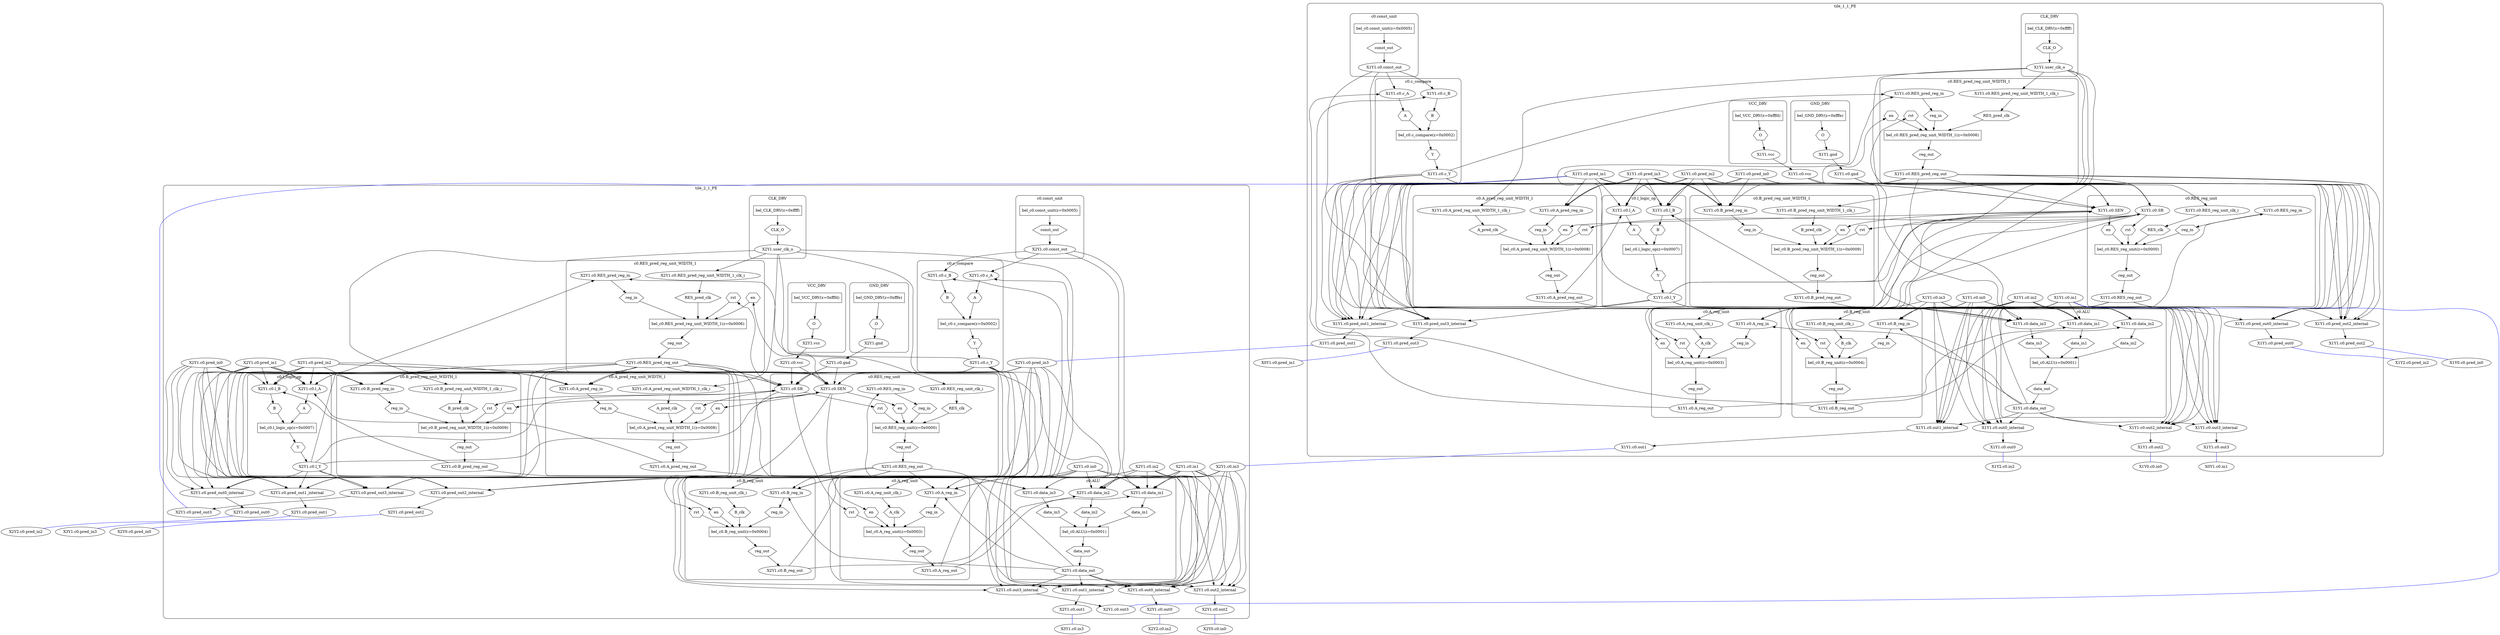 digraph G {
rankdir=TB;
layout=dot;
subgraph cluster_1_1 {
label="tile_1_1_PE";
margin=15;
style=rounded;
rank=source;
subgraph cluster_1_1_CLK_DRV {
label="CLK_DRV";
"X1Y1.bel_CLK_DRV" [label="bel_CLK_DRV(z=0xffff)", shape=box];
"X1Y1.user_clk_o";
"X1Y1.CLK_DRV.CLK_O" [label="CLK_O", shape=hexagon];
"X1Y1.bel_CLK_DRV" -> "X1Y1.CLK_DRV.CLK_O";
"X1Y1.CLK_DRV.CLK_O" -> "X1Y1.user_clk_o";
}

subgraph cluster_1_1_GND_DRV {
label="GND_DRV";
"X1Y1.bel_GND_DRV" [label="bel_GND_DRV(z=0xfffe)", shape=box];
"X1Y1.gnd";
"X1Y1.GND_DRV.O" [label=O, shape=hexagon];
"X1Y1.bel_GND_DRV" -> "X1Y1.GND_DRV.O";
"X1Y1.GND_DRV.O" -> "X1Y1.gnd";
}

subgraph cluster_1_1_VCC_DRV {
label="VCC_DRV";
"X1Y1.bel_VCC_DRV" [label="bel_VCC_DRV(z=0xfffd)", shape=box];
"X1Y1.vcc";
"X1Y1.VCC_DRV.O" [label=O, shape=hexagon];
"X1Y1.bel_VCC_DRV" -> "X1Y1.VCC_DRV.O";
"X1Y1.VCC_DRV.O" -> "X1Y1.vcc";
}

"X1Y1.c0.SEN";
"X1Y1.c0.SR";
subgraph "cluster_1_1_c0.RES_reg_unit" {
label="c0.RES_reg_unit";
"X1Y1.bel_c0.RES_reg_unit" [label="bel_c0.RES_reg_unit(z=0x0000)", shape=box];
"X1Y1.c0.RES_reg_in";
"X1Y1.c0.RES_reg_unit.reg_in" [label="reg_in", shape=hexagon];
"X1Y1.c0.RES_reg_in" -> "X1Y1.c0.RES_reg_unit.reg_in";
"X1Y1.c0.RES_reg_unit.reg_in" -> "X1Y1.bel_c0.RES_reg_unit";
"X1Y1.c0.RES_reg_in";
"X1Y1.c0.RES_reg_unit.reg_in" [label="reg_in", shape=hexagon];
"X1Y1.c0.RES_reg_in";
"X1Y1.c0.RES_reg_unit.reg_in" [label="reg_in", shape=hexagon];
"X1Y1.c0.RES_reg_in";
"X1Y1.c0.RES_reg_unit.reg_in" [label="reg_in", shape=hexagon];
"X1Y1.c0.RES_reg_in";
"X1Y1.c0.RES_reg_unit.reg_in" [label="reg_in", shape=hexagon];
"X1Y1.c0.RES_reg_in";
"X1Y1.c0.RES_reg_unit.reg_in" [label="reg_in", shape=hexagon];
"X1Y1.c0.RES_reg_in";
"X1Y1.c0.RES_reg_unit.reg_in" [label="reg_in", shape=hexagon];
"X1Y1.c0.RES_reg_in";
"X1Y1.c0.RES_reg_unit.reg_in" [label="reg_in", shape=hexagon];
"X1Y1.c0.RES_reg_in";
"X1Y1.c0.RES_reg_unit.reg_in" [label="reg_in", shape=hexagon];
"X1Y1.c0.RES_reg_in";
"X1Y1.c0.RES_reg_unit.reg_in" [label="reg_in", shape=hexagon];
"X1Y1.c0.RES_reg_in";
"X1Y1.c0.RES_reg_unit.reg_in" [label="reg_in", shape=hexagon];
"X1Y1.c0.RES_reg_in";
"X1Y1.c0.RES_reg_unit.reg_in" [label="reg_in", shape=hexagon];
"X1Y1.c0.RES_reg_in";
"X1Y1.c0.RES_reg_unit.reg_in" [label="reg_in", shape=hexagon];
"X1Y1.c0.RES_reg_in";
"X1Y1.c0.RES_reg_unit.reg_in" [label="reg_in", shape=hexagon];
"X1Y1.c0.RES_reg_in";
"X1Y1.c0.RES_reg_unit.reg_in" [label="reg_in", shape=hexagon];
"X1Y1.c0.RES_reg_in";
"X1Y1.c0.RES_reg_unit.reg_in" [label="reg_in", shape=hexagon];
"X1Y1.c0.RES_reg_in";
"X1Y1.c0.RES_reg_unit.reg_in" [label="reg_in", shape=hexagon];
"X1Y1.c0.RES_reg_in";
"X1Y1.c0.RES_reg_unit.reg_in" [label="reg_in", shape=hexagon];
"X1Y1.c0.RES_reg_in";
"X1Y1.c0.RES_reg_unit.reg_in" [label="reg_in", shape=hexagon];
"X1Y1.c0.RES_reg_in";
"X1Y1.c0.RES_reg_unit.reg_in" [label="reg_in", shape=hexagon];
"X1Y1.c0.RES_reg_in";
"X1Y1.c0.RES_reg_unit.reg_in" [label="reg_in", shape=hexagon];
"X1Y1.c0.RES_reg_in";
"X1Y1.c0.RES_reg_unit.reg_in" [label="reg_in", shape=hexagon];
"X1Y1.c0.RES_reg_in";
"X1Y1.c0.RES_reg_unit.reg_in" [label="reg_in", shape=hexagon];
"X1Y1.c0.RES_reg_in";
"X1Y1.c0.RES_reg_unit.reg_in" [label="reg_in", shape=hexagon];
"X1Y1.c0.RES_reg_in";
"X1Y1.c0.RES_reg_unit.reg_in" [label="reg_in", shape=hexagon];
"X1Y1.c0.RES_reg_in";
"X1Y1.c0.RES_reg_unit.reg_in" [label="reg_in", shape=hexagon];
"X1Y1.c0.RES_reg_in";
"X1Y1.c0.RES_reg_unit.reg_in" [label="reg_in", shape=hexagon];
"X1Y1.c0.RES_reg_in";
"X1Y1.c0.RES_reg_unit.reg_in" [label="reg_in", shape=hexagon];
"X1Y1.c0.RES_reg_in";
"X1Y1.c0.RES_reg_unit.reg_in" [label="reg_in", shape=hexagon];
"X1Y1.c0.RES_reg_in";
"X1Y1.c0.RES_reg_unit.reg_in" [label="reg_in", shape=hexagon];
"X1Y1.c0.RES_reg_in";
"X1Y1.c0.RES_reg_unit.reg_in" [label="reg_in", shape=hexagon];
"X1Y1.c0.RES_reg_in";
"X1Y1.c0.RES_reg_unit.reg_in" [label="reg_in", shape=hexagon];
"X1Y1.c0.RES_reg_out";
"X1Y1.c0.RES_reg_unit.reg_out" [label="reg_out", shape=hexagon];
"X1Y1.bel_c0.RES_reg_unit" -> "X1Y1.c0.RES_reg_unit.reg_out";
"X1Y1.c0.RES_reg_unit.reg_out" -> "X1Y1.c0.RES_reg_out";
"X1Y1.c0.RES_reg_out";
"X1Y1.c0.RES_reg_unit.reg_out" [label="reg_out", shape=hexagon];
"X1Y1.c0.RES_reg_out";
"X1Y1.c0.RES_reg_unit.reg_out" [label="reg_out", shape=hexagon];
"X1Y1.c0.RES_reg_out";
"X1Y1.c0.RES_reg_unit.reg_out" [label="reg_out", shape=hexagon];
"X1Y1.c0.RES_reg_out";
"X1Y1.c0.RES_reg_unit.reg_out" [label="reg_out", shape=hexagon];
"X1Y1.c0.RES_reg_out";
"X1Y1.c0.RES_reg_unit.reg_out" [label="reg_out", shape=hexagon];
"X1Y1.c0.RES_reg_out";
"X1Y1.c0.RES_reg_unit.reg_out" [label="reg_out", shape=hexagon];
"X1Y1.c0.RES_reg_out";
"X1Y1.c0.RES_reg_unit.reg_out" [label="reg_out", shape=hexagon];
"X1Y1.c0.RES_reg_out";
"X1Y1.c0.RES_reg_unit.reg_out" [label="reg_out", shape=hexagon];
"X1Y1.c0.RES_reg_out";
"X1Y1.c0.RES_reg_unit.reg_out" [label="reg_out", shape=hexagon];
"X1Y1.c0.RES_reg_out";
"X1Y1.c0.RES_reg_unit.reg_out" [label="reg_out", shape=hexagon];
"X1Y1.c0.RES_reg_out";
"X1Y1.c0.RES_reg_unit.reg_out" [label="reg_out", shape=hexagon];
"X1Y1.c0.RES_reg_out";
"X1Y1.c0.RES_reg_unit.reg_out" [label="reg_out", shape=hexagon];
"X1Y1.c0.RES_reg_out";
"X1Y1.c0.RES_reg_unit.reg_out" [label="reg_out", shape=hexagon];
"X1Y1.c0.RES_reg_out";
"X1Y1.c0.RES_reg_unit.reg_out" [label="reg_out", shape=hexagon];
"X1Y1.c0.RES_reg_out";
"X1Y1.c0.RES_reg_unit.reg_out" [label="reg_out", shape=hexagon];
"X1Y1.c0.RES_reg_out";
"X1Y1.c0.RES_reg_unit.reg_out" [label="reg_out", shape=hexagon];
"X1Y1.c0.RES_reg_out";
"X1Y1.c0.RES_reg_unit.reg_out" [label="reg_out", shape=hexagon];
"X1Y1.c0.RES_reg_out";
"X1Y1.c0.RES_reg_unit.reg_out" [label="reg_out", shape=hexagon];
"X1Y1.c0.RES_reg_out";
"X1Y1.c0.RES_reg_unit.reg_out" [label="reg_out", shape=hexagon];
"X1Y1.c0.RES_reg_out";
"X1Y1.c0.RES_reg_unit.reg_out" [label="reg_out", shape=hexagon];
"X1Y1.c0.RES_reg_out";
"X1Y1.c0.RES_reg_unit.reg_out" [label="reg_out", shape=hexagon];
"X1Y1.c0.RES_reg_out";
"X1Y1.c0.RES_reg_unit.reg_out" [label="reg_out", shape=hexagon];
"X1Y1.c0.RES_reg_out";
"X1Y1.c0.RES_reg_unit.reg_out" [label="reg_out", shape=hexagon];
"X1Y1.c0.RES_reg_out";
"X1Y1.c0.RES_reg_unit.reg_out" [label="reg_out", shape=hexagon];
"X1Y1.c0.RES_reg_out";
"X1Y1.c0.RES_reg_unit.reg_out" [label="reg_out", shape=hexagon];
"X1Y1.c0.RES_reg_out";
"X1Y1.c0.RES_reg_unit.reg_out" [label="reg_out", shape=hexagon];
"X1Y1.c0.RES_reg_out";
"X1Y1.c0.RES_reg_unit.reg_out" [label="reg_out", shape=hexagon];
"X1Y1.c0.RES_reg_out";
"X1Y1.c0.RES_reg_unit.reg_out" [label="reg_out", shape=hexagon];
"X1Y1.c0.RES_reg_out";
"X1Y1.c0.RES_reg_unit.reg_out" [label="reg_out", shape=hexagon];
"X1Y1.c0.RES_reg_out";
"X1Y1.c0.RES_reg_unit.reg_out" [label="reg_out", shape=hexagon];
"X1Y1.c0.RES_reg_out";
"X1Y1.c0.RES_reg_unit.reg_out" [label="reg_out", shape=hexagon];
"X1Y1.c0.RES_reg_unit.en" [label=en, shape=hexagon];
"X1Y1.c0.SEN" -> "X1Y1.c0.RES_reg_unit.en";
"X1Y1.c0.RES_reg_unit.en" -> "X1Y1.bel_c0.RES_reg_unit";
"X1Y1.c0.RES_reg_unit.rst" [label=rst, shape=hexagon];
"X1Y1.c0.SR" -> "X1Y1.c0.RES_reg_unit.rst";
"X1Y1.c0.RES_reg_unit.rst" -> "X1Y1.bel_c0.RES_reg_unit";
"X1Y1.c0.RES_reg_unit_clk_i";
"X1Y1.c0.RES_reg_unit.RES_clk" [label="RES_clk", shape=hexagon];
"X1Y1.c0.RES_reg_unit_clk_i" -> "X1Y1.c0.RES_reg_unit.RES_clk";
"X1Y1.c0.RES_reg_unit.RES_clk" -> "X1Y1.bel_c0.RES_reg_unit";
}

subgraph "cluster_1_1_c0.ALU" {
label="c0.ALU";
"X1Y1.bel_c0.ALU" [label="bel_c0.ALU(z=0x0001)", shape=box];
"X1Y1.c0.data_in1";
"X1Y1.c0.ALU.data_in1" [label="data_in1", shape=hexagon];
"X1Y1.c0.data_in1" -> "X1Y1.c0.ALU.data_in1";
"X1Y1.c0.ALU.data_in1" -> "X1Y1.bel_c0.ALU";
"X1Y1.c0.data_in1";
"X1Y1.c0.ALU.data_in1" [label="data_in1", shape=hexagon];
"X1Y1.c0.data_in1";
"X1Y1.c0.ALU.data_in1" [label="data_in1", shape=hexagon];
"X1Y1.c0.data_in1";
"X1Y1.c0.ALU.data_in1" [label="data_in1", shape=hexagon];
"X1Y1.c0.data_in1";
"X1Y1.c0.ALU.data_in1" [label="data_in1", shape=hexagon];
"X1Y1.c0.data_in1";
"X1Y1.c0.ALU.data_in1" [label="data_in1", shape=hexagon];
"X1Y1.c0.data_in1";
"X1Y1.c0.ALU.data_in1" [label="data_in1", shape=hexagon];
"X1Y1.c0.data_in1";
"X1Y1.c0.ALU.data_in1" [label="data_in1", shape=hexagon];
"X1Y1.c0.data_in1";
"X1Y1.c0.ALU.data_in1" [label="data_in1", shape=hexagon];
"X1Y1.c0.data_in1";
"X1Y1.c0.ALU.data_in1" [label="data_in1", shape=hexagon];
"X1Y1.c0.data_in1";
"X1Y1.c0.ALU.data_in1" [label="data_in1", shape=hexagon];
"X1Y1.c0.data_in1";
"X1Y1.c0.ALU.data_in1" [label="data_in1", shape=hexagon];
"X1Y1.c0.data_in1";
"X1Y1.c0.ALU.data_in1" [label="data_in1", shape=hexagon];
"X1Y1.c0.data_in1";
"X1Y1.c0.ALU.data_in1" [label="data_in1", shape=hexagon];
"X1Y1.c0.data_in1";
"X1Y1.c0.ALU.data_in1" [label="data_in1", shape=hexagon];
"X1Y1.c0.data_in1";
"X1Y1.c0.ALU.data_in1" [label="data_in1", shape=hexagon];
"X1Y1.c0.data_in1";
"X1Y1.c0.ALU.data_in1" [label="data_in1", shape=hexagon];
"X1Y1.c0.data_in1";
"X1Y1.c0.ALU.data_in1" [label="data_in1", shape=hexagon];
"X1Y1.c0.data_in1";
"X1Y1.c0.ALU.data_in1" [label="data_in1", shape=hexagon];
"X1Y1.c0.data_in1";
"X1Y1.c0.ALU.data_in1" [label="data_in1", shape=hexagon];
"X1Y1.c0.data_in1";
"X1Y1.c0.ALU.data_in1" [label="data_in1", shape=hexagon];
"X1Y1.c0.data_in1";
"X1Y1.c0.ALU.data_in1" [label="data_in1", shape=hexagon];
"X1Y1.c0.data_in1";
"X1Y1.c0.ALU.data_in1" [label="data_in1", shape=hexagon];
"X1Y1.c0.data_in1";
"X1Y1.c0.ALU.data_in1" [label="data_in1", shape=hexagon];
"X1Y1.c0.data_in1";
"X1Y1.c0.ALU.data_in1" [label="data_in1", shape=hexagon];
"X1Y1.c0.data_in1";
"X1Y1.c0.ALU.data_in1" [label="data_in1", shape=hexagon];
"X1Y1.c0.data_in1";
"X1Y1.c0.ALU.data_in1" [label="data_in1", shape=hexagon];
"X1Y1.c0.data_in1";
"X1Y1.c0.ALU.data_in1" [label="data_in1", shape=hexagon];
"X1Y1.c0.data_in1";
"X1Y1.c0.ALU.data_in1" [label="data_in1", shape=hexagon];
"X1Y1.c0.data_in1";
"X1Y1.c0.ALU.data_in1" [label="data_in1", shape=hexagon];
"X1Y1.c0.data_in1";
"X1Y1.c0.ALU.data_in1" [label="data_in1", shape=hexagon];
"X1Y1.c0.data_in1";
"X1Y1.c0.ALU.data_in1" [label="data_in1", shape=hexagon];
"X1Y1.c0.data_in2";
"X1Y1.c0.ALU.data_in2" [label="data_in2", shape=hexagon];
"X1Y1.c0.data_in2" -> "X1Y1.c0.ALU.data_in2";
"X1Y1.c0.ALU.data_in2" -> "X1Y1.bel_c0.ALU";
"X1Y1.c0.data_in2";
"X1Y1.c0.ALU.data_in2" [label="data_in2", shape=hexagon];
"X1Y1.c0.data_in2";
"X1Y1.c0.ALU.data_in2" [label="data_in2", shape=hexagon];
"X1Y1.c0.data_in2";
"X1Y1.c0.ALU.data_in2" [label="data_in2", shape=hexagon];
"X1Y1.c0.data_in2";
"X1Y1.c0.ALU.data_in2" [label="data_in2", shape=hexagon];
"X1Y1.c0.data_in2";
"X1Y1.c0.ALU.data_in2" [label="data_in2", shape=hexagon];
"X1Y1.c0.data_in2";
"X1Y1.c0.ALU.data_in2" [label="data_in2", shape=hexagon];
"X1Y1.c0.data_in2";
"X1Y1.c0.ALU.data_in2" [label="data_in2", shape=hexagon];
"X1Y1.c0.data_in2";
"X1Y1.c0.ALU.data_in2" [label="data_in2", shape=hexagon];
"X1Y1.c0.data_in2";
"X1Y1.c0.ALU.data_in2" [label="data_in2", shape=hexagon];
"X1Y1.c0.data_in2";
"X1Y1.c0.ALU.data_in2" [label="data_in2", shape=hexagon];
"X1Y1.c0.data_in2";
"X1Y1.c0.ALU.data_in2" [label="data_in2", shape=hexagon];
"X1Y1.c0.data_in2";
"X1Y1.c0.ALU.data_in2" [label="data_in2", shape=hexagon];
"X1Y1.c0.data_in2";
"X1Y1.c0.ALU.data_in2" [label="data_in2", shape=hexagon];
"X1Y1.c0.data_in2";
"X1Y1.c0.ALU.data_in2" [label="data_in2", shape=hexagon];
"X1Y1.c0.data_in2";
"X1Y1.c0.ALU.data_in2" [label="data_in2", shape=hexagon];
"X1Y1.c0.data_in2";
"X1Y1.c0.ALU.data_in2" [label="data_in2", shape=hexagon];
"X1Y1.c0.data_in2";
"X1Y1.c0.ALU.data_in2" [label="data_in2", shape=hexagon];
"X1Y1.c0.data_in2";
"X1Y1.c0.ALU.data_in2" [label="data_in2", shape=hexagon];
"X1Y1.c0.data_in2";
"X1Y1.c0.ALU.data_in2" [label="data_in2", shape=hexagon];
"X1Y1.c0.data_in2";
"X1Y1.c0.ALU.data_in2" [label="data_in2", shape=hexagon];
"X1Y1.c0.data_in2";
"X1Y1.c0.ALU.data_in2" [label="data_in2", shape=hexagon];
"X1Y1.c0.data_in2";
"X1Y1.c0.ALU.data_in2" [label="data_in2", shape=hexagon];
"X1Y1.c0.data_in2";
"X1Y1.c0.ALU.data_in2" [label="data_in2", shape=hexagon];
"X1Y1.c0.data_in2";
"X1Y1.c0.ALU.data_in2" [label="data_in2", shape=hexagon];
"X1Y1.c0.data_in2";
"X1Y1.c0.ALU.data_in2" [label="data_in2", shape=hexagon];
"X1Y1.c0.data_in2";
"X1Y1.c0.ALU.data_in2" [label="data_in2", shape=hexagon];
"X1Y1.c0.data_in2";
"X1Y1.c0.ALU.data_in2" [label="data_in2", shape=hexagon];
"X1Y1.c0.data_in2";
"X1Y1.c0.ALU.data_in2" [label="data_in2", shape=hexagon];
"X1Y1.c0.data_in2";
"X1Y1.c0.ALU.data_in2" [label="data_in2", shape=hexagon];
"X1Y1.c0.data_in2";
"X1Y1.c0.ALU.data_in2" [label="data_in2", shape=hexagon];
"X1Y1.c0.data_in2";
"X1Y1.c0.ALU.data_in2" [label="data_in2", shape=hexagon];
"X1Y1.c0.data_in3";
"X1Y1.c0.ALU.data_in3" [label="data_in3", shape=hexagon];
"X1Y1.c0.data_in3" -> "X1Y1.c0.ALU.data_in3";
"X1Y1.c0.ALU.data_in3" -> "X1Y1.bel_c0.ALU";
"X1Y1.c0.data_out";
"X1Y1.c0.ALU.data_out" [label="data_out", shape=hexagon];
"X1Y1.bel_c0.ALU" -> "X1Y1.c0.ALU.data_out";
"X1Y1.c0.ALU.data_out" -> "X1Y1.c0.data_out";
"X1Y1.c0.data_out";
"X1Y1.c0.ALU.data_out" [label="data_out", shape=hexagon];
"X1Y1.c0.data_out";
"X1Y1.c0.ALU.data_out" [label="data_out", shape=hexagon];
"X1Y1.c0.data_out";
"X1Y1.c0.ALU.data_out" [label="data_out", shape=hexagon];
"X1Y1.c0.data_out";
"X1Y1.c0.ALU.data_out" [label="data_out", shape=hexagon];
"X1Y1.c0.data_out";
"X1Y1.c0.ALU.data_out" [label="data_out", shape=hexagon];
"X1Y1.c0.data_out";
"X1Y1.c0.ALU.data_out" [label="data_out", shape=hexagon];
"X1Y1.c0.data_out";
"X1Y1.c0.ALU.data_out" [label="data_out", shape=hexagon];
"X1Y1.c0.data_out";
"X1Y1.c0.ALU.data_out" [label="data_out", shape=hexagon];
"X1Y1.c0.data_out";
"X1Y1.c0.ALU.data_out" [label="data_out", shape=hexagon];
"X1Y1.c0.data_out";
"X1Y1.c0.ALU.data_out" [label="data_out", shape=hexagon];
"X1Y1.c0.data_out";
"X1Y1.c0.ALU.data_out" [label="data_out", shape=hexagon];
"X1Y1.c0.data_out";
"X1Y1.c0.ALU.data_out" [label="data_out", shape=hexagon];
"X1Y1.c0.data_out";
"X1Y1.c0.ALU.data_out" [label="data_out", shape=hexagon];
"X1Y1.c0.data_out";
"X1Y1.c0.ALU.data_out" [label="data_out", shape=hexagon];
"X1Y1.c0.data_out";
"X1Y1.c0.ALU.data_out" [label="data_out", shape=hexagon];
"X1Y1.c0.data_out";
"X1Y1.c0.ALU.data_out" [label="data_out", shape=hexagon];
"X1Y1.c0.data_out";
"X1Y1.c0.ALU.data_out" [label="data_out", shape=hexagon];
"X1Y1.c0.data_out";
"X1Y1.c0.ALU.data_out" [label="data_out", shape=hexagon];
"X1Y1.c0.data_out";
"X1Y1.c0.ALU.data_out" [label="data_out", shape=hexagon];
"X1Y1.c0.data_out";
"X1Y1.c0.ALU.data_out" [label="data_out", shape=hexagon];
"X1Y1.c0.data_out";
"X1Y1.c0.ALU.data_out" [label="data_out", shape=hexagon];
"X1Y1.c0.data_out";
"X1Y1.c0.ALU.data_out" [label="data_out", shape=hexagon];
"X1Y1.c0.data_out";
"X1Y1.c0.ALU.data_out" [label="data_out", shape=hexagon];
"X1Y1.c0.data_out";
"X1Y1.c0.ALU.data_out" [label="data_out", shape=hexagon];
"X1Y1.c0.data_out";
"X1Y1.c0.ALU.data_out" [label="data_out", shape=hexagon];
"X1Y1.c0.data_out";
"X1Y1.c0.ALU.data_out" [label="data_out", shape=hexagon];
"X1Y1.c0.data_out";
"X1Y1.c0.ALU.data_out" [label="data_out", shape=hexagon];
"X1Y1.c0.data_out";
"X1Y1.c0.ALU.data_out" [label="data_out", shape=hexagon];
"X1Y1.c0.data_out";
"X1Y1.c0.ALU.data_out" [label="data_out", shape=hexagon];
"X1Y1.c0.data_out";
"X1Y1.c0.ALU.data_out" [label="data_out", shape=hexagon];
"X1Y1.c0.data_out";
"X1Y1.c0.ALU.data_out" [label="data_out", shape=hexagon];
}

subgraph "cluster_1_1_c0.c_compare" {
label="c0.c_compare";
"X1Y1.bel_c0.c_compare" [label="bel_c0.c_compare(z=0x0002)", shape=box];
"X1Y1.c0.c_A";
"X1Y1.c0.c_compare.A" [label=A, shape=hexagon];
"X1Y1.c0.c_A" -> "X1Y1.c0.c_compare.A";
"X1Y1.c0.c_compare.A" -> "X1Y1.bel_c0.c_compare";
"X1Y1.c0.c_A";
"X1Y1.c0.c_compare.A" [label=A, shape=hexagon];
"X1Y1.c0.c_A";
"X1Y1.c0.c_compare.A" [label=A, shape=hexagon];
"X1Y1.c0.c_A";
"X1Y1.c0.c_compare.A" [label=A, shape=hexagon];
"X1Y1.c0.c_A";
"X1Y1.c0.c_compare.A" [label=A, shape=hexagon];
"X1Y1.c0.c_A";
"X1Y1.c0.c_compare.A" [label=A, shape=hexagon];
"X1Y1.c0.c_A";
"X1Y1.c0.c_compare.A" [label=A, shape=hexagon];
"X1Y1.c0.c_A";
"X1Y1.c0.c_compare.A" [label=A, shape=hexagon];
"X1Y1.c0.c_A";
"X1Y1.c0.c_compare.A" [label=A, shape=hexagon];
"X1Y1.c0.c_A";
"X1Y1.c0.c_compare.A" [label=A, shape=hexagon];
"X1Y1.c0.c_A";
"X1Y1.c0.c_compare.A" [label=A, shape=hexagon];
"X1Y1.c0.c_A";
"X1Y1.c0.c_compare.A" [label=A, shape=hexagon];
"X1Y1.c0.c_A";
"X1Y1.c0.c_compare.A" [label=A, shape=hexagon];
"X1Y1.c0.c_A";
"X1Y1.c0.c_compare.A" [label=A, shape=hexagon];
"X1Y1.c0.c_A";
"X1Y1.c0.c_compare.A" [label=A, shape=hexagon];
"X1Y1.c0.c_A";
"X1Y1.c0.c_compare.A" [label=A, shape=hexagon];
"X1Y1.c0.c_A";
"X1Y1.c0.c_compare.A" [label=A, shape=hexagon];
"X1Y1.c0.c_A";
"X1Y1.c0.c_compare.A" [label=A, shape=hexagon];
"X1Y1.c0.c_A";
"X1Y1.c0.c_compare.A" [label=A, shape=hexagon];
"X1Y1.c0.c_A";
"X1Y1.c0.c_compare.A" [label=A, shape=hexagon];
"X1Y1.c0.c_A";
"X1Y1.c0.c_compare.A" [label=A, shape=hexagon];
"X1Y1.c0.c_A";
"X1Y1.c0.c_compare.A" [label=A, shape=hexagon];
"X1Y1.c0.c_A";
"X1Y1.c0.c_compare.A" [label=A, shape=hexagon];
"X1Y1.c0.c_A";
"X1Y1.c0.c_compare.A" [label=A, shape=hexagon];
"X1Y1.c0.c_A";
"X1Y1.c0.c_compare.A" [label=A, shape=hexagon];
"X1Y1.c0.c_A";
"X1Y1.c0.c_compare.A" [label=A, shape=hexagon];
"X1Y1.c0.c_A";
"X1Y1.c0.c_compare.A" [label=A, shape=hexagon];
"X1Y1.c0.c_A";
"X1Y1.c0.c_compare.A" [label=A, shape=hexagon];
"X1Y1.c0.c_A";
"X1Y1.c0.c_compare.A" [label=A, shape=hexagon];
"X1Y1.c0.c_A";
"X1Y1.c0.c_compare.A" [label=A, shape=hexagon];
"X1Y1.c0.c_A";
"X1Y1.c0.c_compare.A" [label=A, shape=hexagon];
"X1Y1.c0.c_A";
"X1Y1.c0.c_compare.A" [label=A, shape=hexagon];
"X1Y1.c0.c_B";
"X1Y1.c0.c_compare.B" [label=B, shape=hexagon];
"X1Y1.c0.c_B" -> "X1Y1.c0.c_compare.B";
"X1Y1.c0.c_compare.B" -> "X1Y1.bel_c0.c_compare";
"X1Y1.c0.c_B";
"X1Y1.c0.c_compare.B" [label=B, shape=hexagon];
"X1Y1.c0.c_B";
"X1Y1.c0.c_compare.B" [label=B, shape=hexagon];
"X1Y1.c0.c_B";
"X1Y1.c0.c_compare.B" [label=B, shape=hexagon];
"X1Y1.c0.c_B";
"X1Y1.c0.c_compare.B" [label=B, shape=hexagon];
"X1Y1.c0.c_B";
"X1Y1.c0.c_compare.B" [label=B, shape=hexagon];
"X1Y1.c0.c_B";
"X1Y1.c0.c_compare.B" [label=B, shape=hexagon];
"X1Y1.c0.c_B";
"X1Y1.c0.c_compare.B" [label=B, shape=hexagon];
"X1Y1.c0.c_B";
"X1Y1.c0.c_compare.B" [label=B, shape=hexagon];
"X1Y1.c0.c_B";
"X1Y1.c0.c_compare.B" [label=B, shape=hexagon];
"X1Y1.c0.c_B";
"X1Y1.c0.c_compare.B" [label=B, shape=hexagon];
"X1Y1.c0.c_B";
"X1Y1.c0.c_compare.B" [label=B, shape=hexagon];
"X1Y1.c0.c_B";
"X1Y1.c0.c_compare.B" [label=B, shape=hexagon];
"X1Y1.c0.c_B";
"X1Y1.c0.c_compare.B" [label=B, shape=hexagon];
"X1Y1.c0.c_B";
"X1Y1.c0.c_compare.B" [label=B, shape=hexagon];
"X1Y1.c0.c_B";
"X1Y1.c0.c_compare.B" [label=B, shape=hexagon];
"X1Y1.c0.c_B";
"X1Y1.c0.c_compare.B" [label=B, shape=hexagon];
"X1Y1.c0.c_B";
"X1Y1.c0.c_compare.B" [label=B, shape=hexagon];
"X1Y1.c0.c_B";
"X1Y1.c0.c_compare.B" [label=B, shape=hexagon];
"X1Y1.c0.c_B";
"X1Y1.c0.c_compare.B" [label=B, shape=hexagon];
"X1Y1.c0.c_B";
"X1Y1.c0.c_compare.B" [label=B, shape=hexagon];
"X1Y1.c0.c_B";
"X1Y1.c0.c_compare.B" [label=B, shape=hexagon];
"X1Y1.c0.c_B";
"X1Y1.c0.c_compare.B" [label=B, shape=hexagon];
"X1Y1.c0.c_B";
"X1Y1.c0.c_compare.B" [label=B, shape=hexagon];
"X1Y1.c0.c_B";
"X1Y1.c0.c_compare.B" [label=B, shape=hexagon];
"X1Y1.c0.c_B";
"X1Y1.c0.c_compare.B" [label=B, shape=hexagon];
"X1Y1.c0.c_B";
"X1Y1.c0.c_compare.B" [label=B, shape=hexagon];
"X1Y1.c0.c_B";
"X1Y1.c0.c_compare.B" [label=B, shape=hexagon];
"X1Y1.c0.c_B";
"X1Y1.c0.c_compare.B" [label=B, shape=hexagon];
"X1Y1.c0.c_B";
"X1Y1.c0.c_compare.B" [label=B, shape=hexagon];
"X1Y1.c0.c_B";
"X1Y1.c0.c_compare.B" [label=B, shape=hexagon];
"X1Y1.c0.c_B";
"X1Y1.c0.c_compare.B" [label=B, shape=hexagon];
"X1Y1.c0.c_Y";
"X1Y1.c0.c_compare.Y" [label=Y, shape=hexagon];
"X1Y1.bel_c0.c_compare" -> "X1Y1.c0.c_compare.Y";
"X1Y1.c0.c_compare.Y" -> "X1Y1.c0.c_Y";
}

subgraph "cluster_1_1_c0.A_reg_unit" {
label="c0.A_reg_unit";
"X1Y1.bel_c0.A_reg_unit" [label="bel_c0.A_reg_unit(z=0x0003)", shape=box];
"X1Y1.c0.A_reg_in";
"X1Y1.c0.A_reg_unit.reg_in" [label="reg_in", shape=hexagon];
"X1Y1.c0.A_reg_in" -> "X1Y1.c0.A_reg_unit.reg_in";
"X1Y1.c0.A_reg_unit.reg_in" -> "X1Y1.bel_c0.A_reg_unit";
"X1Y1.c0.A_reg_in";
"X1Y1.c0.A_reg_unit.reg_in" [label="reg_in", shape=hexagon];
"X1Y1.c0.A_reg_in";
"X1Y1.c0.A_reg_unit.reg_in" [label="reg_in", shape=hexagon];
"X1Y1.c0.A_reg_in";
"X1Y1.c0.A_reg_unit.reg_in" [label="reg_in", shape=hexagon];
"X1Y1.c0.A_reg_in";
"X1Y1.c0.A_reg_unit.reg_in" [label="reg_in", shape=hexagon];
"X1Y1.c0.A_reg_in";
"X1Y1.c0.A_reg_unit.reg_in" [label="reg_in", shape=hexagon];
"X1Y1.c0.A_reg_in";
"X1Y1.c0.A_reg_unit.reg_in" [label="reg_in", shape=hexagon];
"X1Y1.c0.A_reg_in";
"X1Y1.c0.A_reg_unit.reg_in" [label="reg_in", shape=hexagon];
"X1Y1.c0.A_reg_in";
"X1Y1.c0.A_reg_unit.reg_in" [label="reg_in", shape=hexagon];
"X1Y1.c0.A_reg_in";
"X1Y1.c0.A_reg_unit.reg_in" [label="reg_in", shape=hexagon];
"X1Y1.c0.A_reg_in";
"X1Y1.c0.A_reg_unit.reg_in" [label="reg_in", shape=hexagon];
"X1Y1.c0.A_reg_in";
"X1Y1.c0.A_reg_unit.reg_in" [label="reg_in", shape=hexagon];
"X1Y1.c0.A_reg_in";
"X1Y1.c0.A_reg_unit.reg_in" [label="reg_in", shape=hexagon];
"X1Y1.c0.A_reg_in";
"X1Y1.c0.A_reg_unit.reg_in" [label="reg_in", shape=hexagon];
"X1Y1.c0.A_reg_in";
"X1Y1.c0.A_reg_unit.reg_in" [label="reg_in", shape=hexagon];
"X1Y1.c0.A_reg_in";
"X1Y1.c0.A_reg_unit.reg_in" [label="reg_in", shape=hexagon];
"X1Y1.c0.A_reg_in";
"X1Y1.c0.A_reg_unit.reg_in" [label="reg_in", shape=hexagon];
"X1Y1.c0.A_reg_in";
"X1Y1.c0.A_reg_unit.reg_in" [label="reg_in", shape=hexagon];
"X1Y1.c0.A_reg_in";
"X1Y1.c0.A_reg_unit.reg_in" [label="reg_in", shape=hexagon];
"X1Y1.c0.A_reg_in";
"X1Y1.c0.A_reg_unit.reg_in" [label="reg_in", shape=hexagon];
"X1Y1.c0.A_reg_in";
"X1Y1.c0.A_reg_unit.reg_in" [label="reg_in", shape=hexagon];
"X1Y1.c0.A_reg_in";
"X1Y1.c0.A_reg_unit.reg_in" [label="reg_in", shape=hexagon];
"X1Y1.c0.A_reg_in";
"X1Y1.c0.A_reg_unit.reg_in" [label="reg_in", shape=hexagon];
"X1Y1.c0.A_reg_in";
"X1Y1.c0.A_reg_unit.reg_in" [label="reg_in", shape=hexagon];
"X1Y1.c0.A_reg_in";
"X1Y1.c0.A_reg_unit.reg_in" [label="reg_in", shape=hexagon];
"X1Y1.c0.A_reg_in";
"X1Y1.c0.A_reg_unit.reg_in" [label="reg_in", shape=hexagon];
"X1Y1.c0.A_reg_in";
"X1Y1.c0.A_reg_unit.reg_in" [label="reg_in", shape=hexagon];
"X1Y1.c0.A_reg_in";
"X1Y1.c0.A_reg_unit.reg_in" [label="reg_in", shape=hexagon];
"X1Y1.c0.A_reg_in";
"X1Y1.c0.A_reg_unit.reg_in" [label="reg_in", shape=hexagon];
"X1Y1.c0.A_reg_in";
"X1Y1.c0.A_reg_unit.reg_in" [label="reg_in", shape=hexagon];
"X1Y1.c0.A_reg_in";
"X1Y1.c0.A_reg_unit.reg_in" [label="reg_in", shape=hexagon];
"X1Y1.c0.A_reg_in";
"X1Y1.c0.A_reg_unit.reg_in" [label="reg_in", shape=hexagon];
"X1Y1.c0.A_reg_out";
"X1Y1.c0.A_reg_unit.reg_out" [label="reg_out", shape=hexagon];
"X1Y1.bel_c0.A_reg_unit" -> "X1Y1.c0.A_reg_unit.reg_out";
"X1Y1.c0.A_reg_unit.reg_out" -> "X1Y1.c0.A_reg_out";
"X1Y1.c0.A_reg_out";
"X1Y1.c0.A_reg_unit.reg_out" [label="reg_out", shape=hexagon];
"X1Y1.c0.A_reg_out";
"X1Y1.c0.A_reg_unit.reg_out" [label="reg_out", shape=hexagon];
"X1Y1.c0.A_reg_out";
"X1Y1.c0.A_reg_unit.reg_out" [label="reg_out", shape=hexagon];
"X1Y1.c0.A_reg_out";
"X1Y1.c0.A_reg_unit.reg_out" [label="reg_out", shape=hexagon];
"X1Y1.c0.A_reg_out";
"X1Y1.c0.A_reg_unit.reg_out" [label="reg_out", shape=hexagon];
"X1Y1.c0.A_reg_out";
"X1Y1.c0.A_reg_unit.reg_out" [label="reg_out", shape=hexagon];
"X1Y1.c0.A_reg_out";
"X1Y1.c0.A_reg_unit.reg_out" [label="reg_out", shape=hexagon];
"X1Y1.c0.A_reg_out";
"X1Y1.c0.A_reg_unit.reg_out" [label="reg_out", shape=hexagon];
"X1Y1.c0.A_reg_out";
"X1Y1.c0.A_reg_unit.reg_out" [label="reg_out", shape=hexagon];
"X1Y1.c0.A_reg_out";
"X1Y1.c0.A_reg_unit.reg_out" [label="reg_out", shape=hexagon];
"X1Y1.c0.A_reg_out";
"X1Y1.c0.A_reg_unit.reg_out" [label="reg_out", shape=hexagon];
"X1Y1.c0.A_reg_out";
"X1Y1.c0.A_reg_unit.reg_out" [label="reg_out", shape=hexagon];
"X1Y1.c0.A_reg_out";
"X1Y1.c0.A_reg_unit.reg_out" [label="reg_out", shape=hexagon];
"X1Y1.c0.A_reg_out";
"X1Y1.c0.A_reg_unit.reg_out" [label="reg_out", shape=hexagon];
"X1Y1.c0.A_reg_out";
"X1Y1.c0.A_reg_unit.reg_out" [label="reg_out", shape=hexagon];
"X1Y1.c0.A_reg_out";
"X1Y1.c0.A_reg_unit.reg_out" [label="reg_out", shape=hexagon];
"X1Y1.c0.A_reg_out";
"X1Y1.c0.A_reg_unit.reg_out" [label="reg_out", shape=hexagon];
"X1Y1.c0.A_reg_out";
"X1Y1.c0.A_reg_unit.reg_out" [label="reg_out", shape=hexagon];
"X1Y1.c0.A_reg_out";
"X1Y1.c0.A_reg_unit.reg_out" [label="reg_out", shape=hexagon];
"X1Y1.c0.A_reg_out";
"X1Y1.c0.A_reg_unit.reg_out" [label="reg_out", shape=hexagon];
"X1Y1.c0.A_reg_out";
"X1Y1.c0.A_reg_unit.reg_out" [label="reg_out", shape=hexagon];
"X1Y1.c0.A_reg_out";
"X1Y1.c0.A_reg_unit.reg_out" [label="reg_out", shape=hexagon];
"X1Y1.c0.A_reg_out";
"X1Y1.c0.A_reg_unit.reg_out" [label="reg_out", shape=hexagon];
"X1Y1.c0.A_reg_out";
"X1Y1.c0.A_reg_unit.reg_out" [label="reg_out", shape=hexagon];
"X1Y1.c0.A_reg_out";
"X1Y1.c0.A_reg_unit.reg_out" [label="reg_out", shape=hexagon];
"X1Y1.c0.A_reg_out";
"X1Y1.c0.A_reg_unit.reg_out" [label="reg_out", shape=hexagon];
"X1Y1.c0.A_reg_out";
"X1Y1.c0.A_reg_unit.reg_out" [label="reg_out", shape=hexagon];
"X1Y1.c0.A_reg_out";
"X1Y1.c0.A_reg_unit.reg_out" [label="reg_out", shape=hexagon];
"X1Y1.c0.A_reg_out";
"X1Y1.c0.A_reg_unit.reg_out" [label="reg_out", shape=hexagon];
"X1Y1.c0.A_reg_out";
"X1Y1.c0.A_reg_unit.reg_out" [label="reg_out", shape=hexagon];
"X1Y1.c0.A_reg_out";
"X1Y1.c0.A_reg_unit.reg_out" [label="reg_out", shape=hexagon];
"X1Y1.c0.A_reg_unit.en" [label=en, shape=hexagon];
"X1Y1.c0.SEN" -> "X1Y1.c0.A_reg_unit.en";
"X1Y1.c0.A_reg_unit.en" -> "X1Y1.bel_c0.A_reg_unit";
"X1Y1.c0.A_reg_unit.rst" [label=rst, shape=hexagon];
"X1Y1.c0.SR" -> "X1Y1.c0.A_reg_unit.rst";
"X1Y1.c0.A_reg_unit.rst" -> "X1Y1.bel_c0.A_reg_unit";
"X1Y1.c0.A_reg_unit_clk_i";
"X1Y1.c0.A_reg_unit.A_clk" [label="A_clk", shape=hexagon];
"X1Y1.c0.A_reg_unit_clk_i" -> "X1Y1.c0.A_reg_unit.A_clk";
"X1Y1.c0.A_reg_unit.A_clk" -> "X1Y1.bel_c0.A_reg_unit";
}

subgraph "cluster_1_1_c0.B_reg_unit" {
label="c0.B_reg_unit";
"X1Y1.bel_c0.B_reg_unit" [label="bel_c0.B_reg_unit(z=0x0004)", shape=box];
"X1Y1.c0.B_reg_in";
"X1Y1.c0.B_reg_unit.reg_in" [label="reg_in", shape=hexagon];
"X1Y1.c0.B_reg_in" -> "X1Y1.c0.B_reg_unit.reg_in";
"X1Y1.c0.B_reg_unit.reg_in" -> "X1Y1.bel_c0.B_reg_unit";
"X1Y1.c0.B_reg_in";
"X1Y1.c0.B_reg_unit.reg_in" [label="reg_in", shape=hexagon];
"X1Y1.c0.B_reg_in";
"X1Y1.c0.B_reg_unit.reg_in" [label="reg_in", shape=hexagon];
"X1Y1.c0.B_reg_in";
"X1Y1.c0.B_reg_unit.reg_in" [label="reg_in", shape=hexagon];
"X1Y1.c0.B_reg_in";
"X1Y1.c0.B_reg_unit.reg_in" [label="reg_in", shape=hexagon];
"X1Y1.c0.B_reg_in";
"X1Y1.c0.B_reg_unit.reg_in" [label="reg_in", shape=hexagon];
"X1Y1.c0.B_reg_in";
"X1Y1.c0.B_reg_unit.reg_in" [label="reg_in", shape=hexagon];
"X1Y1.c0.B_reg_in";
"X1Y1.c0.B_reg_unit.reg_in" [label="reg_in", shape=hexagon];
"X1Y1.c0.B_reg_in";
"X1Y1.c0.B_reg_unit.reg_in" [label="reg_in", shape=hexagon];
"X1Y1.c0.B_reg_in";
"X1Y1.c0.B_reg_unit.reg_in" [label="reg_in", shape=hexagon];
"X1Y1.c0.B_reg_in";
"X1Y1.c0.B_reg_unit.reg_in" [label="reg_in", shape=hexagon];
"X1Y1.c0.B_reg_in";
"X1Y1.c0.B_reg_unit.reg_in" [label="reg_in", shape=hexagon];
"X1Y1.c0.B_reg_in";
"X1Y1.c0.B_reg_unit.reg_in" [label="reg_in", shape=hexagon];
"X1Y1.c0.B_reg_in";
"X1Y1.c0.B_reg_unit.reg_in" [label="reg_in", shape=hexagon];
"X1Y1.c0.B_reg_in";
"X1Y1.c0.B_reg_unit.reg_in" [label="reg_in", shape=hexagon];
"X1Y1.c0.B_reg_in";
"X1Y1.c0.B_reg_unit.reg_in" [label="reg_in", shape=hexagon];
"X1Y1.c0.B_reg_in";
"X1Y1.c0.B_reg_unit.reg_in" [label="reg_in", shape=hexagon];
"X1Y1.c0.B_reg_in";
"X1Y1.c0.B_reg_unit.reg_in" [label="reg_in", shape=hexagon];
"X1Y1.c0.B_reg_in";
"X1Y1.c0.B_reg_unit.reg_in" [label="reg_in", shape=hexagon];
"X1Y1.c0.B_reg_in";
"X1Y1.c0.B_reg_unit.reg_in" [label="reg_in", shape=hexagon];
"X1Y1.c0.B_reg_in";
"X1Y1.c0.B_reg_unit.reg_in" [label="reg_in", shape=hexagon];
"X1Y1.c0.B_reg_in";
"X1Y1.c0.B_reg_unit.reg_in" [label="reg_in", shape=hexagon];
"X1Y1.c0.B_reg_in";
"X1Y1.c0.B_reg_unit.reg_in" [label="reg_in", shape=hexagon];
"X1Y1.c0.B_reg_in";
"X1Y1.c0.B_reg_unit.reg_in" [label="reg_in", shape=hexagon];
"X1Y1.c0.B_reg_in";
"X1Y1.c0.B_reg_unit.reg_in" [label="reg_in", shape=hexagon];
"X1Y1.c0.B_reg_in";
"X1Y1.c0.B_reg_unit.reg_in" [label="reg_in", shape=hexagon];
"X1Y1.c0.B_reg_in";
"X1Y1.c0.B_reg_unit.reg_in" [label="reg_in", shape=hexagon];
"X1Y1.c0.B_reg_in";
"X1Y1.c0.B_reg_unit.reg_in" [label="reg_in", shape=hexagon];
"X1Y1.c0.B_reg_in";
"X1Y1.c0.B_reg_unit.reg_in" [label="reg_in", shape=hexagon];
"X1Y1.c0.B_reg_in";
"X1Y1.c0.B_reg_unit.reg_in" [label="reg_in", shape=hexagon];
"X1Y1.c0.B_reg_in";
"X1Y1.c0.B_reg_unit.reg_in" [label="reg_in", shape=hexagon];
"X1Y1.c0.B_reg_in";
"X1Y1.c0.B_reg_unit.reg_in" [label="reg_in", shape=hexagon];
"X1Y1.c0.B_reg_out";
"X1Y1.c0.B_reg_unit.reg_out" [label="reg_out", shape=hexagon];
"X1Y1.bel_c0.B_reg_unit" -> "X1Y1.c0.B_reg_unit.reg_out";
"X1Y1.c0.B_reg_unit.reg_out" -> "X1Y1.c0.B_reg_out";
"X1Y1.c0.B_reg_out";
"X1Y1.c0.B_reg_unit.reg_out" [label="reg_out", shape=hexagon];
"X1Y1.c0.B_reg_out";
"X1Y1.c0.B_reg_unit.reg_out" [label="reg_out", shape=hexagon];
"X1Y1.c0.B_reg_out";
"X1Y1.c0.B_reg_unit.reg_out" [label="reg_out", shape=hexagon];
"X1Y1.c0.B_reg_out";
"X1Y1.c0.B_reg_unit.reg_out" [label="reg_out", shape=hexagon];
"X1Y1.c0.B_reg_out";
"X1Y1.c0.B_reg_unit.reg_out" [label="reg_out", shape=hexagon];
"X1Y1.c0.B_reg_out";
"X1Y1.c0.B_reg_unit.reg_out" [label="reg_out", shape=hexagon];
"X1Y1.c0.B_reg_out";
"X1Y1.c0.B_reg_unit.reg_out" [label="reg_out", shape=hexagon];
"X1Y1.c0.B_reg_out";
"X1Y1.c0.B_reg_unit.reg_out" [label="reg_out", shape=hexagon];
"X1Y1.c0.B_reg_out";
"X1Y1.c0.B_reg_unit.reg_out" [label="reg_out", shape=hexagon];
"X1Y1.c0.B_reg_out";
"X1Y1.c0.B_reg_unit.reg_out" [label="reg_out", shape=hexagon];
"X1Y1.c0.B_reg_out";
"X1Y1.c0.B_reg_unit.reg_out" [label="reg_out", shape=hexagon];
"X1Y1.c0.B_reg_out";
"X1Y1.c0.B_reg_unit.reg_out" [label="reg_out", shape=hexagon];
"X1Y1.c0.B_reg_out";
"X1Y1.c0.B_reg_unit.reg_out" [label="reg_out", shape=hexagon];
"X1Y1.c0.B_reg_out";
"X1Y1.c0.B_reg_unit.reg_out" [label="reg_out", shape=hexagon];
"X1Y1.c0.B_reg_out";
"X1Y1.c0.B_reg_unit.reg_out" [label="reg_out", shape=hexagon];
"X1Y1.c0.B_reg_out";
"X1Y1.c0.B_reg_unit.reg_out" [label="reg_out", shape=hexagon];
"X1Y1.c0.B_reg_out";
"X1Y1.c0.B_reg_unit.reg_out" [label="reg_out", shape=hexagon];
"X1Y1.c0.B_reg_out";
"X1Y1.c0.B_reg_unit.reg_out" [label="reg_out", shape=hexagon];
"X1Y1.c0.B_reg_out";
"X1Y1.c0.B_reg_unit.reg_out" [label="reg_out", shape=hexagon];
"X1Y1.c0.B_reg_out";
"X1Y1.c0.B_reg_unit.reg_out" [label="reg_out", shape=hexagon];
"X1Y1.c0.B_reg_out";
"X1Y1.c0.B_reg_unit.reg_out" [label="reg_out", shape=hexagon];
"X1Y1.c0.B_reg_out";
"X1Y1.c0.B_reg_unit.reg_out" [label="reg_out", shape=hexagon];
"X1Y1.c0.B_reg_out";
"X1Y1.c0.B_reg_unit.reg_out" [label="reg_out", shape=hexagon];
"X1Y1.c0.B_reg_out";
"X1Y1.c0.B_reg_unit.reg_out" [label="reg_out", shape=hexagon];
"X1Y1.c0.B_reg_out";
"X1Y1.c0.B_reg_unit.reg_out" [label="reg_out", shape=hexagon];
"X1Y1.c0.B_reg_out";
"X1Y1.c0.B_reg_unit.reg_out" [label="reg_out", shape=hexagon];
"X1Y1.c0.B_reg_out";
"X1Y1.c0.B_reg_unit.reg_out" [label="reg_out", shape=hexagon];
"X1Y1.c0.B_reg_out";
"X1Y1.c0.B_reg_unit.reg_out" [label="reg_out", shape=hexagon];
"X1Y1.c0.B_reg_out";
"X1Y1.c0.B_reg_unit.reg_out" [label="reg_out", shape=hexagon];
"X1Y1.c0.B_reg_out";
"X1Y1.c0.B_reg_unit.reg_out" [label="reg_out", shape=hexagon];
"X1Y1.c0.B_reg_out";
"X1Y1.c0.B_reg_unit.reg_out" [label="reg_out", shape=hexagon];
"X1Y1.c0.B_reg_unit.en" [label=en, shape=hexagon];
"X1Y1.c0.SEN" -> "X1Y1.c0.B_reg_unit.en";
"X1Y1.c0.B_reg_unit.en" -> "X1Y1.bel_c0.B_reg_unit";
"X1Y1.c0.B_reg_unit.rst" [label=rst, shape=hexagon];
"X1Y1.c0.SR" -> "X1Y1.c0.B_reg_unit.rst";
"X1Y1.c0.B_reg_unit.rst" -> "X1Y1.bel_c0.B_reg_unit";
"X1Y1.c0.B_reg_unit_clk_i";
"X1Y1.c0.B_reg_unit.B_clk" [label="B_clk", shape=hexagon];
"X1Y1.c0.B_reg_unit_clk_i" -> "X1Y1.c0.B_reg_unit.B_clk";
"X1Y1.c0.B_reg_unit.B_clk" -> "X1Y1.bel_c0.B_reg_unit";
}

subgraph "cluster_1_1_c0.const_unit" {
label="c0.const_unit";
"X1Y1.bel_c0.const_unit" [label="bel_c0.const_unit(z=0x0005)", shape=box];
"X1Y1.c0.const_out";
"X1Y1.c0.const_unit.const_out" [label="const_out", shape=hexagon];
"X1Y1.bel_c0.const_unit" -> "X1Y1.c0.const_unit.const_out";
"X1Y1.c0.const_unit.const_out" -> "X1Y1.c0.const_out";
"X1Y1.c0.const_out";
"X1Y1.c0.const_unit.const_out" [label="const_out", shape=hexagon];
"X1Y1.c0.const_out";
"X1Y1.c0.const_unit.const_out" [label="const_out", shape=hexagon];
"X1Y1.c0.const_out";
"X1Y1.c0.const_unit.const_out" [label="const_out", shape=hexagon];
"X1Y1.c0.const_out";
"X1Y1.c0.const_unit.const_out" [label="const_out", shape=hexagon];
"X1Y1.c0.const_out";
"X1Y1.c0.const_unit.const_out" [label="const_out", shape=hexagon];
"X1Y1.c0.const_out";
"X1Y1.c0.const_unit.const_out" [label="const_out", shape=hexagon];
"X1Y1.c0.const_out";
"X1Y1.c0.const_unit.const_out" [label="const_out", shape=hexagon];
"X1Y1.c0.const_out";
"X1Y1.c0.const_unit.const_out" [label="const_out", shape=hexagon];
"X1Y1.c0.const_out";
"X1Y1.c0.const_unit.const_out" [label="const_out", shape=hexagon];
"X1Y1.c0.const_out";
"X1Y1.c0.const_unit.const_out" [label="const_out", shape=hexagon];
"X1Y1.c0.const_out";
"X1Y1.c0.const_unit.const_out" [label="const_out", shape=hexagon];
"X1Y1.c0.const_out";
"X1Y1.c0.const_unit.const_out" [label="const_out", shape=hexagon];
"X1Y1.c0.const_out";
"X1Y1.c0.const_unit.const_out" [label="const_out", shape=hexagon];
"X1Y1.c0.const_out";
"X1Y1.c0.const_unit.const_out" [label="const_out", shape=hexagon];
"X1Y1.c0.const_out";
"X1Y1.c0.const_unit.const_out" [label="const_out", shape=hexagon];
"X1Y1.c0.const_out";
"X1Y1.c0.const_unit.const_out" [label="const_out", shape=hexagon];
"X1Y1.c0.const_out";
"X1Y1.c0.const_unit.const_out" [label="const_out", shape=hexagon];
"X1Y1.c0.const_out";
"X1Y1.c0.const_unit.const_out" [label="const_out", shape=hexagon];
"X1Y1.c0.const_out";
"X1Y1.c0.const_unit.const_out" [label="const_out", shape=hexagon];
"X1Y1.c0.const_out";
"X1Y1.c0.const_unit.const_out" [label="const_out", shape=hexagon];
"X1Y1.c0.const_out";
"X1Y1.c0.const_unit.const_out" [label="const_out", shape=hexagon];
"X1Y1.c0.const_out";
"X1Y1.c0.const_unit.const_out" [label="const_out", shape=hexagon];
"X1Y1.c0.const_out";
"X1Y1.c0.const_unit.const_out" [label="const_out", shape=hexagon];
"X1Y1.c0.const_out";
"X1Y1.c0.const_unit.const_out" [label="const_out", shape=hexagon];
"X1Y1.c0.const_out";
"X1Y1.c0.const_unit.const_out" [label="const_out", shape=hexagon];
"X1Y1.c0.const_out";
"X1Y1.c0.const_unit.const_out" [label="const_out", shape=hexagon];
"X1Y1.c0.const_out";
"X1Y1.c0.const_unit.const_out" [label="const_out", shape=hexagon];
"X1Y1.c0.const_out";
"X1Y1.c0.const_unit.const_out" [label="const_out", shape=hexagon];
"X1Y1.c0.const_out";
"X1Y1.c0.const_unit.const_out" [label="const_out", shape=hexagon];
"X1Y1.c0.const_out";
"X1Y1.c0.const_unit.const_out" [label="const_out", shape=hexagon];
"X1Y1.c0.const_out";
"X1Y1.c0.const_unit.const_out" [label="const_out", shape=hexagon];
}

subgraph "cluster_1_1_c0.RES_pred_reg_unit_WIDTH_1" {
label="c0.RES_pred_reg_unit_WIDTH_1";
"X1Y1.bel_c0.RES_pred_reg_unit_WIDTH_1" [label="bel_c0.RES_pred_reg_unit_WIDTH_1(z=0x0006)", shape=box];
"X1Y1.c0.RES_pred_reg_unit_WIDTH_1.en" [label=en, shape=hexagon];
"X1Y1.c0.SEN" -> "X1Y1.c0.RES_pred_reg_unit_WIDTH_1.en";
"X1Y1.c0.RES_pred_reg_unit_WIDTH_1.en" -> "X1Y1.bel_c0.RES_pred_reg_unit_WIDTH_1";
"X1Y1.c0.RES_pred_reg_unit_WIDTH_1.rst" [label=rst, shape=hexagon];
"X1Y1.c0.SR" -> "X1Y1.c0.RES_pred_reg_unit_WIDTH_1.rst";
"X1Y1.c0.RES_pred_reg_unit_WIDTH_1.rst" -> "X1Y1.bel_c0.RES_pred_reg_unit_WIDTH_1";
"X1Y1.c0.RES_pred_reg_in";
"X1Y1.c0.RES_pred_reg_unit_WIDTH_1.reg_in" [label="reg_in", shape=hexagon];
"X1Y1.c0.RES_pred_reg_in" -> "X1Y1.c0.RES_pred_reg_unit_WIDTH_1.reg_in";
"X1Y1.c0.RES_pred_reg_unit_WIDTH_1.reg_in" -> "X1Y1.bel_c0.RES_pred_reg_unit_WIDTH_1";
"X1Y1.c0.RES_pred_reg_out";
"X1Y1.c0.RES_pred_reg_unit_WIDTH_1.reg_out" [label="reg_out", shape=hexagon];
"X1Y1.bel_c0.RES_pred_reg_unit_WIDTH_1" -> "X1Y1.c0.RES_pred_reg_unit_WIDTH_1.reg_out";
"X1Y1.c0.RES_pred_reg_unit_WIDTH_1.reg_out" -> "X1Y1.c0.RES_pred_reg_out";
"X1Y1.c0.RES_pred_reg_unit_WIDTH_1_clk_i";
"X1Y1.c0.RES_pred_reg_unit_WIDTH_1.RES_pred_clk" [label="RES_pred_clk", shape=hexagon];
"X1Y1.c0.RES_pred_reg_unit_WIDTH_1_clk_i" -> "X1Y1.c0.RES_pred_reg_unit_WIDTH_1.RES_pred_clk";
"X1Y1.c0.RES_pred_reg_unit_WIDTH_1.RES_pred_clk" -> "X1Y1.bel_c0.RES_pred_reg_unit_WIDTH_1";
}

subgraph "cluster_1_1_c0.l_logic_op" {
label="c0.l_logic_op";
"X1Y1.bel_c0.l_logic_op" [label="bel_c0.l_logic_op(z=0x0007)", shape=box];
"X1Y1.c0.l_Y";
"X1Y1.c0.l_logic_op.Y" [label=Y, shape=hexagon];
"X1Y1.bel_c0.l_logic_op" -> "X1Y1.c0.l_logic_op.Y";
"X1Y1.c0.l_logic_op.Y" -> "X1Y1.c0.l_Y";
"X1Y1.c0.l_A";
"X1Y1.c0.l_logic_op.A" [label=A, shape=hexagon];
"X1Y1.c0.l_A" -> "X1Y1.c0.l_logic_op.A";
"X1Y1.c0.l_logic_op.A" -> "X1Y1.bel_c0.l_logic_op";
"X1Y1.c0.l_B";
"X1Y1.c0.l_logic_op.B" [label=B, shape=hexagon];
"X1Y1.c0.l_B" -> "X1Y1.c0.l_logic_op.B";
"X1Y1.c0.l_logic_op.B" -> "X1Y1.bel_c0.l_logic_op";
}

subgraph "cluster_1_1_c0.A_pred_reg_unit_WIDTH_1" {
label="c0.A_pred_reg_unit_WIDTH_1";
"X1Y1.bel_c0.A_pred_reg_unit_WIDTH_1" [label="bel_c0.A_pred_reg_unit_WIDTH_1(z=0x0008)", shape=box];
"X1Y1.c0.A_pred_reg_unit_WIDTH_1.en" [label=en, shape=hexagon];
"X1Y1.c0.SEN" -> "X1Y1.c0.A_pred_reg_unit_WIDTH_1.en";
"X1Y1.c0.A_pred_reg_unit_WIDTH_1.en" -> "X1Y1.bel_c0.A_pred_reg_unit_WIDTH_1";
"X1Y1.c0.A_pred_reg_unit_WIDTH_1.rst" [label=rst, shape=hexagon];
"X1Y1.c0.SR" -> "X1Y1.c0.A_pred_reg_unit_WIDTH_1.rst";
"X1Y1.c0.A_pred_reg_unit_WIDTH_1.rst" -> "X1Y1.bel_c0.A_pred_reg_unit_WIDTH_1";
"X1Y1.c0.A_pred_reg_in";
"X1Y1.c0.A_pred_reg_unit_WIDTH_1.reg_in" [label="reg_in", shape=hexagon];
"X1Y1.c0.A_pred_reg_in" -> "X1Y1.c0.A_pred_reg_unit_WIDTH_1.reg_in";
"X1Y1.c0.A_pred_reg_unit_WIDTH_1.reg_in" -> "X1Y1.bel_c0.A_pred_reg_unit_WIDTH_1";
"X1Y1.c0.A_pred_reg_out";
"X1Y1.c0.A_pred_reg_unit_WIDTH_1.reg_out" [label="reg_out", shape=hexagon];
"X1Y1.bel_c0.A_pred_reg_unit_WIDTH_1" -> "X1Y1.c0.A_pred_reg_unit_WIDTH_1.reg_out";
"X1Y1.c0.A_pred_reg_unit_WIDTH_1.reg_out" -> "X1Y1.c0.A_pred_reg_out";
"X1Y1.c0.A_pred_reg_unit_WIDTH_1_clk_i";
"X1Y1.c0.A_pred_reg_unit_WIDTH_1.A_pred_clk" [label="A_pred_clk", shape=hexagon];
"X1Y1.c0.A_pred_reg_unit_WIDTH_1_clk_i" -> "X1Y1.c0.A_pred_reg_unit_WIDTH_1.A_pred_clk";
"X1Y1.c0.A_pred_reg_unit_WIDTH_1.A_pred_clk" -> "X1Y1.bel_c0.A_pred_reg_unit_WIDTH_1";
}

subgraph "cluster_1_1_c0.B_pred_reg_unit_WIDTH_1" {
label="c0.B_pred_reg_unit_WIDTH_1";
"X1Y1.bel_c0.B_pred_reg_unit_WIDTH_1" [label="bel_c0.B_pred_reg_unit_WIDTH_1(z=0x0009)", shape=box];
"X1Y1.c0.B_pred_reg_unit_WIDTH_1.en" [label=en, shape=hexagon];
"X1Y1.c0.SEN" -> "X1Y1.c0.B_pred_reg_unit_WIDTH_1.en";
"X1Y1.c0.B_pred_reg_unit_WIDTH_1.en" -> "X1Y1.bel_c0.B_pred_reg_unit_WIDTH_1";
"X1Y1.c0.B_pred_reg_unit_WIDTH_1.rst" [label=rst, shape=hexagon];
"X1Y1.c0.SR" -> "X1Y1.c0.B_pred_reg_unit_WIDTH_1.rst";
"X1Y1.c0.B_pred_reg_unit_WIDTH_1.rst" -> "X1Y1.bel_c0.B_pred_reg_unit_WIDTH_1";
"X1Y1.c0.B_pred_reg_in";
"X1Y1.c0.B_pred_reg_unit_WIDTH_1.reg_in" [label="reg_in", shape=hexagon];
"X1Y1.c0.B_pred_reg_in" -> "X1Y1.c0.B_pred_reg_unit_WIDTH_1.reg_in";
"X1Y1.c0.B_pred_reg_unit_WIDTH_1.reg_in" -> "X1Y1.bel_c0.B_pred_reg_unit_WIDTH_1";
"X1Y1.c0.B_pred_reg_out";
"X1Y1.c0.B_pred_reg_unit_WIDTH_1.reg_out" [label="reg_out", shape=hexagon];
"X1Y1.bel_c0.B_pred_reg_unit_WIDTH_1" -> "X1Y1.c0.B_pred_reg_unit_WIDTH_1.reg_out";
"X1Y1.c0.B_pred_reg_unit_WIDTH_1.reg_out" -> "X1Y1.c0.B_pred_reg_out";
"X1Y1.c0.B_pred_reg_unit_WIDTH_1_clk_i";
"X1Y1.c0.B_pred_reg_unit_WIDTH_1.B_pred_clk" [label="B_pred_clk", shape=hexagon];
"X1Y1.c0.B_pred_reg_unit_WIDTH_1_clk_i" -> "X1Y1.c0.B_pred_reg_unit_WIDTH_1.B_pred_clk";
"X1Y1.c0.B_pred_reg_unit_WIDTH_1.B_pred_clk" -> "X1Y1.bel_c0.B_pred_reg_unit_WIDTH_1";
}

"X1Y1.vcc" -> "X1Y1.c0.vcc";
"X1Y1.gnd" -> "X1Y1.c0.gnd";
"X1Y1.user_clk_o" -> "X1Y1.c0.RES_reg_unit_clk_i";
"X1Y1.user_clk_o" -> "X1Y1.c0.A_reg_unit_clk_i";
"X1Y1.user_clk_o" -> "X1Y1.c0.B_reg_unit_clk_i";
"X1Y1.user_clk_o" -> "X1Y1.c0.RES_pred_reg_unit_WIDTH_1_clk_i";
"X1Y1.user_clk_o" -> "X1Y1.c0.A_pred_reg_unit_WIDTH_1_clk_i";
"X1Y1.user_clk_o" -> "X1Y1.c0.B_pred_reg_unit_WIDTH_1_clk_i";
"X1Y1.c0.out0_internal" -> "X1Y1.c0.out0";
"X1Y1.c0.pred_out0_internal" -> "X1Y1.c0.pred_out0";
"X1Y1.c0.out1_internal" -> "X1Y1.c0.out1";
"X1Y1.c0.pred_out1_internal" -> "X1Y1.c0.pred_out1";
"X1Y1.c0.out2_internal" -> "X1Y1.c0.out2";
"X1Y1.c0.pred_out2_internal" -> "X1Y1.c0.pred_out2";
"X1Y1.c0.out3_internal" -> "X1Y1.c0.out3";
"X1Y1.c0.pred_out3_internal" -> "X1Y1.c0.pred_out3";
"X1Y1.c0.in0" -> "X1Y1.c0.out0_internal";
"X1Y1.c0.in1" -> "X1Y1.c0.out0_internal";
"X1Y1.c0.in2" -> "X1Y1.c0.out0_internal";
"X1Y1.c0.in3" -> "X1Y1.c0.out0_internal";
"X1Y1.c0.RES_reg_out" -> "X1Y1.c0.out0_internal";
"X1Y1.c0.data_out" -> "X1Y1.c0.out0_internal";
"X1Y1.c0.in0" -> "X1Y1.c0.out1_internal";
"X1Y1.c0.in1" -> "X1Y1.c0.out1_internal";
"X1Y1.c0.in2" -> "X1Y1.c0.out1_internal";
"X1Y1.c0.in3" -> "X1Y1.c0.out1_internal";
"X1Y1.c0.RES_reg_out" -> "X1Y1.c0.out1_internal";
"X1Y1.c0.data_out" -> "X1Y1.c0.out1_internal";
"X1Y1.c0.in0" -> "X1Y1.c0.out2_internal";
"X1Y1.c0.in1" -> "X1Y1.c0.out2_internal";
"X1Y1.c0.in2" -> "X1Y1.c0.out2_internal";
"X1Y1.c0.in3" -> "X1Y1.c0.out2_internal";
"X1Y1.c0.RES_reg_out" -> "X1Y1.c0.out2_internal";
"X1Y1.c0.data_out" -> "X1Y1.c0.out2_internal";
"X1Y1.c0.in0" -> "X1Y1.c0.out3_internal";
"X1Y1.c0.in1" -> "X1Y1.c0.out3_internal";
"X1Y1.c0.in2" -> "X1Y1.c0.out3_internal";
"X1Y1.c0.in3" -> "X1Y1.c0.out3_internal";
"X1Y1.c0.RES_reg_out" -> "X1Y1.c0.out3_internal";
"X1Y1.c0.data_out" -> "X1Y1.c0.out3_internal";
"X1Y1.c0.pred_in0" -> "X1Y1.c0.pred_out0_internal";
"X1Y1.c0.pred_in1" -> "X1Y1.c0.pred_out0_internal";
"X1Y1.c0.pred_in2" -> "X1Y1.c0.pred_out0_internal";
"X1Y1.c0.pred_in3" -> "X1Y1.c0.pred_out0_internal";
"X1Y1.c0.RES_pred_reg_out" -> "X1Y1.c0.pred_out0_internal";
"X1Y1.c0.l_Y" -> "X1Y1.c0.pred_out0_internal";
"X1Y1.c0.c_Y" -> "X1Y1.c0.pred_out0_internal";
"X1Y1.c0.pred_in0" -> "X1Y1.c0.pred_out1_internal";
"X1Y1.c0.pred_in1" -> "X1Y1.c0.pred_out1_internal";
"X1Y1.c0.pred_in2" -> "X1Y1.c0.pred_out1_internal";
"X1Y1.c0.pred_in3" -> "X1Y1.c0.pred_out1_internal";
"X1Y1.c0.RES_pred_reg_out" -> "X1Y1.c0.pred_out1_internal";
"X1Y1.c0.l_Y" -> "X1Y1.c0.pred_out1_internal";
"X1Y1.c0.c_Y" -> "X1Y1.c0.pred_out1_internal";
"X1Y1.c0.pred_in0" -> "X1Y1.c0.pred_out2_internal";
"X1Y1.c0.pred_in1" -> "X1Y1.c0.pred_out2_internal";
"X1Y1.c0.pred_in2" -> "X1Y1.c0.pred_out2_internal";
"X1Y1.c0.pred_in3" -> "X1Y1.c0.pred_out2_internal";
"X1Y1.c0.RES_pred_reg_out" -> "X1Y1.c0.pred_out2_internal";
"X1Y1.c0.l_Y" -> "X1Y1.c0.pred_out2_internal";
"X1Y1.c0.c_Y" -> "X1Y1.c0.pred_out2_internal";
"X1Y1.c0.pred_in0" -> "X1Y1.c0.pred_out3_internal";
"X1Y1.c0.pred_in1" -> "X1Y1.c0.pred_out3_internal";
"X1Y1.c0.pred_in2" -> "X1Y1.c0.pred_out3_internal";
"X1Y1.c0.pred_in3" -> "X1Y1.c0.pred_out3_internal";
"X1Y1.c0.RES_pred_reg_out" -> "X1Y1.c0.pred_out3_internal";
"X1Y1.c0.l_Y" -> "X1Y1.c0.pred_out3_internal";
"X1Y1.c0.c_Y" -> "X1Y1.c0.pred_out3_internal";
"X1Y1.c0.data_out" -> "X1Y1.c0.RES_reg_in";
"X1Y1.c0.in0" -> "X1Y1.c0.data_in1";
"X1Y1.c0.in1" -> "X1Y1.c0.data_in1";
"X1Y1.c0.in2" -> "X1Y1.c0.data_in1";
"X1Y1.c0.in3" -> "X1Y1.c0.data_in1";
"X1Y1.c0.A_reg_out" -> "X1Y1.c0.data_in1";
"X1Y1.c0.const_out" -> "X1Y1.c0.data_in1";
"X1Y1.c0.in0" -> "X1Y1.c0.data_in2";
"X1Y1.c0.in1" -> "X1Y1.c0.data_in2";
"X1Y1.c0.in2" -> "X1Y1.c0.data_in2";
"X1Y1.c0.in3" -> "X1Y1.c0.data_in2";
"X1Y1.c0.B_reg_out" -> "X1Y1.c0.data_in2";
"X1Y1.c0.const_out" -> "X1Y1.c0.data_in2";
"X1Y1.c0.pred_in0" -> "X1Y1.c0.data_in3";
"X1Y1.c0.pred_in1" -> "X1Y1.c0.data_in3";
"X1Y1.c0.pred_in2" -> "X1Y1.c0.data_in3";
"X1Y1.c0.pred_in3" -> "X1Y1.c0.data_in3";
"X1Y1.c0.l_Y" -> "X1Y1.c0.data_in3";
"X1Y1.c0.c_Y" -> "X1Y1.c0.data_in3";
"X1Y1.c0.RES_pred_reg_out" -> "X1Y1.c0.data_in3";
"X1Y1.c0.A_pred_reg_out" -> "X1Y1.c0.data_in3";
"X1Y1.c0.B_pred_reg_out" -> "X1Y1.c0.data_in3";
"X1Y1.c0.A_reg_out" -> "X1Y1.c0.c_A";
"X1Y1.c0.const_out" -> "X1Y1.c0.c_A";
"X1Y1.c0.B_reg_out" -> "X1Y1.c0.c_B";
"X1Y1.c0.const_out" -> "X1Y1.c0.c_B";
"X1Y1.c0.in0" -> "X1Y1.c0.A_reg_in";
"X1Y1.c0.in1" -> "X1Y1.c0.A_reg_in";
"X1Y1.c0.in2" -> "X1Y1.c0.A_reg_in";
"X1Y1.c0.in3" -> "X1Y1.c0.A_reg_in";
"X1Y1.c0.RES_reg_out" -> "X1Y1.c0.A_reg_in";
"X1Y1.c0.data_out" -> "X1Y1.c0.A_reg_in";
"X1Y1.c0.in0" -> "X1Y1.c0.B_reg_in";
"X1Y1.c0.in1" -> "X1Y1.c0.B_reg_in";
"X1Y1.c0.in2" -> "X1Y1.c0.B_reg_in";
"X1Y1.c0.in3" -> "X1Y1.c0.B_reg_in";
"X1Y1.c0.RES_reg_out" -> "X1Y1.c0.B_reg_in";
"X1Y1.c0.data_out" -> "X1Y1.c0.B_reg_in";
"X1Y1.c0.l_Y" -> "X1Y1.c0.RES_pred_reg_in";
"X1Y1.c0.c_Y" -> "X1Y1.c0.RES_pred_reg_in";
"X1Y1.c0.pred_in0" -> "X1Y1.c0.l_A";
"X1Y1.c0.pred_in1" -> "X1Y1.c0.l_A";
"X1Y1.c0.pred_in2" -> "X1Y1.c0.l_A";
"X1Y1.c0.pred_in3" -> "X1Y1.c0.l_A";
"X1Y1.c0.A_pred_reg_out" -> "X1Y1.c0.l_A";
"X1Y1.c0.RES_pred_reg_out" -> "X1Y1.c0.l_A";
"X1Y1.c0.pred_in0" -> "X1Y1.c0.l_B";
"X1Y1.c0.pred_in1" -> "X1Y1.c0.l_B";
"X1Y1.c0.pred_in2" -> "X1Y1.c0.l_B";
"X1Y1.c0.pred_in3" -> "X1Y1.c0.l_B";
"X1Y1.c0.B_pred_reg_out" -> "X1Y1.c0.l_B";
"X1Y1.c0.RES_pred_reg_out" -> "X1Y1.c0.l_B";
"X1Y1.c0.pred_in0" -> "X1Y1.c0.A_pred_reg_in";
"X1Y1.c0.pred_in1" -> "X1Y1.c0.A_pred_reg_in";
"X1Y1.c0.pred_in2" -> "X1Y1.c0.A_pred_reg_in";
"X1Y1.c0.pred_in3" -> "X1Y1.c0.A_pred_reg_in";
"X1Y1.c0.RES_pred_reg_out" -> "X1Y1.c0.A_pred_reg_in";
"X1Y1.c0.pred_in0" -> "X1Y1.c0.B_pred_reg_in";
"X1Y1.c0.pred_in1" -> "X1Y1.c0.B_pred_reg_in";
"X1Y1.c0.pred_in2" -> "X1Y1.c0.B_pred_reg_in";
"X1Y1.c0.pred_in3" -> "X1Y1.c0.B_pred_reg_in";
"X1Y1.c0.RES_pred_reg_out" -> "X1Y1.c0.B_pred_reg_in";
"X1Y1.c0.pred_in0" -> "X1Y1.c0.SEN";
"X1Y1.c0.pred_in1" -> "X1Y1.c0.SEN";
"X1Y1.c0.pred_in2" -> "X1Y1.c0.SEN";
"X1Y1.c0.pred_in3" -> "X1Y1.c0.SEN";
"X1Y1.c0.RES_pred_reg_out" -> "X1Y1.c0.SEN";
"X1Y1.c0.l_Y" -> "X1Y1.c0.SEN";
"X1Y1.c0.c_Y" -> "X1Y1.c0.SEN";
"X1Y1.c0.vcc" -> "X1Y1.c0.SEN";
"X1Y1.c0.gnd" -> "X1Y1.c0.SEN";
"X1Y1.c0.pred_in0" -> "X1Y1.c0.SR";
"X1Y1.c0.pred_in1" -> "X1Y1.c0.SR";
"X1Y1.c0.pred_in2" -> "X1Y1.c0.SR";
"X1Y1.c0.pred_in3" -> "X1Y1.c0.SR";
"X1Y1.c0.RES_pred_reg_out" -> "X1Y1.c0.SR";
"X1Y1.c0.l_Y" -> "X1Y1.c0.SR";
"X1Y1.c0.c_Y" -> "X1Y1.c0.SR";
"X1Y1.c0.vcc" -> "X1Y1.c0.SR";
"X1Y1.c0.gnd" -> "X1Y1.c0.SR";
}

"X1Y1.c0.out0" -> "X1Y2.c0.in2" [dir=none, color=blue];
"X1Y1.c0.pred_out0" -> "X1Y2.c0.pred_in2" [dir=none, color=blue];
"X1Y1.c0.out1" -> "X2Y1.c0.in3" [dir=none, color=blue];
"X1Y1.c0.pred_out1" -> "X2Y1.c0.pred_in3" [dir=none, color=blue];
"X1Y1.c0.out2" -> "X1Y0.c0.in0" [dir=none, color=blue];
"X1Y1.c0.pred_out2" -> "X1Y0.c0.pred_in0" [dir=none, color=blue];
"X1Y1.c0.out3" -> "X0Y1.c0.in1" [dir=none, color=blue];
"X1Y1.c0.pred_out3" -> "X0Y1.c0.pred_in1" [dir=none, color=blue];
subgraph cluster_2_1 {
label="tile_2_1_PE";
margin=15;
style=rounded;
rank=source;
subgraph cluster_2_1_CLK_DRV {
label="CLK_DRV";
"X2Y1.bel_CLK_DRV" [label="bel_CLK_DRV(z=0xffff)", shape=box];
"X2Y1.user_clk_o";
"X2Y1.CLK_DRV.CLK_O" [label="CLK_O", shape=hexagon];
"X2Y1.bel_CLK_DRV" -> "X2Y1.CLK_DRV.CLK_O";
"X2Y1.CLK_DRV.CLK_O" -> "X2Y1.user_clk_o";
}

subgraph cluster_2_1_GND_DRV {
label="GND_DRV";
"X2Y1.bel_GND_DRV" [label="bel_GND_DRV(z=0xfffe)", shape=box];
"X2Y1.gnd";
"X2Y1.GND_DRV.O" [label=O, shape=hexagon];
"X2Y1.bel_GND_DRV" -> "X2Y1.GND_DRV.O";
"X2Y1.GND_DRV.O" -> "X2Y1.gnd";
}

subgraph cluster_2_1_VCC_DRV {
label="VCC_DRV";
"X2Y1.bel_VCC_DRV" [label="bel_VCC_DRV(z=0xfffd)", shape=box];
"X2Y1.vcc";
"X2Y1.VCC_DRV.O" [label=O, shape=hexagon];
"X2Y1.bel_VCC_DRV" -> "X2Y1.VCC_DRV.O";
"X2Y1.VCC_DRV.O" -> "X2Y1.vcc";
}

"X2Y1.c0.SEN";
"X2Y1.c0.SR";
subgraph "cluster_2_1_c0.RES_reg_unit" {
label="c0.RES_reg_unit";
"X2Y1.bel_c0.RES_reg_unit" [label="bel_c0.RES_reg_unit(z=0x0000)", shape=box];
"X2Y1.c0.RES_reg_in";
"X2Y1.c0.RES_reg_unit.reg_in" [label="reg_in", shape=hexagon];
"X2Y1.c0.RES_reg_in" -> "X2Y1.c0.RES_reg_unit.reg_in";
"X2Y1.c0.RES_reg_unit.reg_in" -> "X2Y1.bel_c0.RES_reg_unit";
"X2Y1.c0.RES_reg_in";
"X2Y1.c0.RES_reg_unit.reg_in" [label="reg_in", shape=hexagon];
"X2Y1.c0.RES_reg_in";
"X2Y1.c0.RES_reg_unit.reg_in" [label="reg_in", shape=hexagon];
"X2Y1.c0.RES_reg_in";
"X2Y1.c0.RES_reg_unit.reg_in" [label="reg_in", shape=hexagon];
"X2Y1.c0.RES_reg_in";
"X2Y1.c0.RES_reg_unit.reg_in" [label="reg_in", shape=hexagon];
"X2Y1.c0.RES_reg_in";
"X2Y1.c0.RES_reg_unit.reg_in" [label="reg_in", shape=hexagon];
"X2Y1.c0.RES_reg_in";
"X2Y1.c0.RES_reg_unit.reg_in" [label="reg_in", shape=hexagon];
"X2Y1.c0.RES_reg_in";
"X2Y1.c0.RES_reg_unit.reg_in" [label="reg_in", shape=hexagon];
"X2Y1.c0.RES_reg_in";
"X2Y1.c0.RES_reg_unit.reg_in" [label="reg_in", shape=hexagon];
"X2Y1.c0.RES_reg_in";
"X2Y1.c0.RES_reg_unit.reg_in" [label="reg_in", shape=hexagon];
"X2Y1.c0.RES_reg_in";
"X2Y1.c0.RES_reg_unit.reg_in" [label="reg_in", shape=hexagon];
"X2Y1.c0.RES_reg_in";
"X2Y1.c0.RES_reg_unit.reg_in" [label="reg_in", shape=hexagon];
"X2Y1.c0.RES_reg_in";
"X2Y1.c0.RES_reg_unit.reg_in" [label="reg_in", shape=hexagon];
"X2Y1.c0.RES_reg_in";
"X2Y1.c0.RES_reg_unit.reg_in" [label="reg_in", shape=hexagon];
"X2Y1.c0.RES_reg_in";
"X2Y1.c0.RES_reg_unit.reg_in" [label="reg_in", shape=hexagon];
"X2Y1.c0.RES_reg_in";
"X2Y1.c0.RES_reg_unit.reg_in" [label="reg_in", shape=hexagon];
"X2Y1.c0.RES_reg_in";
"X2Y1.c0.RES_reg_unit.reg_in" [label="reg_in", shape=hexagon];
"X2Y1.c0.RES_reg_in";
"X2Y1.c0.RES_reg_unit.reg_in" [label="reg_in", shape=hexagon];
"X2Y1.c0.RES_reg_in";
"X2Y1.c0.RES_reg_unit.reg_in" [label="reg_in", shape=hexagon];
"X2Y1.c0.RES_reg_in";
"X2Y1.c0.RES_reg_unit.reg_in" [label="reg_in", shape=hexagon];
"X2Y1.c0.RES_reg_in";
"X2Y1.c0.RES_reg_unit.reg_in" [label="reg_in", shape=hexagon];
"X2Y1.c0.RES_reg_in";
"X2Y1.c0.RES_reg_unit.reg_in" [label="reg_in", shape=hexagon];
"X2Y1.c0.RES_reg_in";
"X2Y1.c0.RES_reg_unit.reg_in" [label="reg_in", shape=hexagon];
"X2Y1.c0.RES_reg_in";
"X2Y1.c0.RES_reg_unit.reg_in" [label="reg_in", shape=hexagon];
"X2Y1.c0.RES_reg_in";
"X2Y1.c0.RES_reg_unit.reg_in" [label="reg_in", shape=hexagon];
"X2Y1.c0.RES_reg_in";
"X2Y1.c0.RES_reg_unit.reg_in" [label="reg_in", shape=hexagon];
"X2Y1.c0.RES_reg_in";
"X2Y1.c0.RES_reg_unit.reg_in" [label="reg_in", shape=hexagon];
"X2Y1.c0.RES_reg_in";
"X2Y1.c0.RES_reg_unit.reg_in" [label="reg_in", shape=hexagon];
"X2Y1.c0.RES_reg_in";
"X2Y1.c0.RES_reg_unit.reg_in" [label="reg_in", shape=hexagon];
"X2Y1.c0.RES_reg_in";
"X2Y1.c0.RES_reg_unit.reg_in" [label="reg_in", shape=hexagon];
"X2Y1.c0.RES_reg_in";
"X2Y1.c0.RES_reg_unit.reg_in" [label="reg_in", shape=hexagon];
"X2Y1.c0.RES_reg_in";
"X2Y1.c0.RES_reg_unit.reg_in" [label="reg_in", shape=hexagon];
"X2Y1.c0.RES_reg_out";
"X2Y1.c0.RES_reg_unit.reg_out" [label="reg_out", shape=hexagon];
"X2Y1.bel_c0.RES_reg_unit" -> "X2Y1.c0.RES_reg_unit.reg_out";
"X2Y1.c0.RES_reg_unit.reg_out" -> "X2Y1.c0.RES_reg_out";
"X2Y1.c0.RES_reg_out";
"X2Y1.c0.RES_reg_unit.reg_out" [label="reg_out", shape=hexagon];
"X2Y1.c0.RES_reg_out";
"X2Y1.c0.RES_reg_unit.reg_out" [label="reg_out", shape=hexagon];
"X2Y1.c0.RES_reg_out";
"X2Y1.c0.RES_reg_unit.reg_out" [label="reg_out", shape=hexagon];
"X2Y1.c0.RES_reg_out";
"X2Y1.c0.RES_reg_unit.reg_out" [label="reg_out", shape=hexagon];
"X2Y1.c0.RES_reg_out";
"X2Y1.c0.RES_reg_unit.reg_out" [label="reg_out", shape=hexagon];
"X2Y1.c0.RES_reg_out";
"X2Y1.c0.RES_reg_unit.reg_out" [label="reg_out", shape=hexagon];
"X2Y1.c0.RES_reg_out";
"X2Y1.c0.RES_reg_unit.reg_out" [label="reg_out", shape=hexagon];
"X2Y1.c0.RES_reg_out";
"X2Y1.c0.RES_reg_unit.reg_out" [label="reg_out", shape=hexagon];
"X2Y1.c0.RES_reg_out";
"X2Y1.c0.RES_reg_unit.reg_out" [label="reg_out", shape=hexagon];
"X2Y1.c0.RES_reg_out";
"X2Y1.c0.RES_reg_unit.reg_out" [label="reg_out", shape=hexagon];
"X2Y1.c0.RES_reg_out";
"X2Y1.c0.RES_reg_unit.reg_out" [label="reg_out", shape=hexagon];
"X2Y1.c0.RES_reg_out";
"X2Y1.c0.RES_reg_unit.reg_out" [label="reg_out", shape=hexagon];
"X2Y1.c0.RES_reg_out";
"X2Y1.c0.RES_reg_unit.reg_out" [label="reg_out", shape=hexagon];
"X2Y1.c0.RES_reg_out";
"X2Y1.c0.RES_reg_unit.reg_out" [label="reg_out", shape=hexagon];
"X2Y1.c0.RES_reg_out";
"X2Y1.c0.RES_reg_unit.reg_out" [label="reg_out", shape=hexagon];
"X2Y1.c0.RES_reg_out";
"X2Y1.c0.RES_reg_unit.reg_out" [label="reg_out", shape=hexagon];
"X2Y1.c0.RES_reg_out";
"X2Y1.c0.RES_reg_unit.reg_out" [label="reg_out", shape=hexagon];
"X2Y1.c0.RES_reg_out";
"X2Y1.c0.RES_reg_unit.reg_out" [label="reg_out", shape=hexagon];
"X2Y1.c0.RES_reg_out";
"X2Y1.c0.RES_reg_unit.reg_out" [label="reg_out", shape=hexagon];
"X2Y1.c0.RES_reg_out";
"X2Y1.c0.RES_reg_unit.reg_out" [label="reg_out", shape=hexagon];
"X2Y1.c0.RES_reg_out";
"X2Y1.c0.RES_reg_unit.reg_out" [label="reg_out", shape=hexagon];
"X2Y1.c0.RES_reg_out";
"X2Y1.c0.RES_reg_unit.reg_out" [label="reg_out", shape=hexagon];
"X2Y1.c0.RES_reg_out";
"X2Y1.c0.RES_reg_unit.reg_out" [label="reg_out", shape=hexagon];
"X2Y1.c0.RES_reg_out";
"X2Y1.c0.RES_reg_unit.reg_out" [label="reg_out", shape=hexagon];
"X2Y1.c0.RES_reg_out";
"X2Y1.c0.RES_reg_unit.reg_out" [label="reg_out", shape=hexagon];
"X2Y1.c0.RES_reg_out";
"X2Y1.c0.RES_reg_unit.reg_out" [label="reg_out", shape=hexagon];
"X2Y1.c0.RES_reg_out";
"X2Y1.c0.RES_reg_unit.reg_out" [label="reg_out", shape=hexagon];
"X2Y1.c0.RES_reg_out";
"X2Y1.c0.RES_reg_unit.reg_out" [label="reg_out", shape=hexagon];
"X2Y1.c0.RES_reg_out";
"X2Y1.c0.RES_reg_unit.reg_out" [label="reg_out", shape=hexagon];
"X2Y1.c0.RES_reg_out";
"X2Y1.c0.RES_reg_unit.reg_out" [label="reg_out", shape=hexagon];
"X2Y1.c0.RES_reg_out";
"X2Y1.c0.RES_reg_unit.reg_out" [label="reg_out", shape=hexagon];
"X2Y1.c0.RES_reg_unit.en" [label=en, shape=hexagon];
"X2Y1.c0.SEN" -> "X2Y1.c0.RES_reg_unit.en";
"X2Y1.c0.RES_reg_unit.en" -> "X2Y1.bel_c0.RES_reg_unit";
"X2Y1.c0.RES_reg_unit.rst" [label=rst, shape=hexagon];
"X2Y1.c0.SR" -> "X2Y1.c0.RES_reg_unit.rst";
"X2Y1.c0.RES_reg_unit.rst" -> "X2Y1.bel_c0.RES_reg_unit";
"X2Y1.c0.RES_reg_unit_clk_i";
"X2Y1.c0.RES_reg_unit.RES_clk" [label="RES_clk", shape=hexagon];
"X2Y1.c0.RES_reg_unit_clk_i" -> "X2Y1.c0.RES_reg_unit.RES_clk";
"X2Y1.c0.RES_reg_unit.RES_clk" -> "X2Y1.bel_c0.RES_reg_unit";
}

subgraph "cluster_2_1_c0.ALU" {
label="c0.ALU";
"X2Y1.bel_c0.ALU" [label="bel_c0.ALU(z=0x0001)", shape=box];
"X2Y1.c0.data_in1";
"X2Y1.c0.ALU.data_in1" [label="data_in1", shape=hexagon];
"X2Y1.c0.data_in1" -> "X2Y1.c0.ALU.data_in1";
"X2Y1.c0.ALU.data_in1" -> "X2Y1.bel_c0.ALU";
"X2Y1.c0.data_in1";
"X2Y1.c0.ALU.data_in1" [label="data_in1", shape=hexagon];
"X2Y1.c0.data_in1";
"X2Y1.c0.ALU.data_in1" [label="data_in1", shape=hexagon];
"X2Y1.c0.data_in1";
"X2Y1.c0.ALU.data_in1" [label="data_in1", shape=hexagon];
"X2Y1.c0.data_in1";
"X2Y1.c0.ALU.data_in1" [label="data_in1", shape=hexagon];
"X2Y1.c0.data_in1";
"X2Y1.c0.ALU.data_in1" [label="data_in1", shape=hexagon];
"X2Y1.c0.data_in1";
"X2Y1.c0.ALU.data_in1" [label="data_in1", shape=hexagon];
"X2Y1.c0.data_in1";
"X2Y1.c0.ALU.data_in1" [label="data_in1", shape=hexagon];
"X2Y1.c0.data_in1";
"X2Y1.c0.ALU.data_in1" [label="data_in1", shape=hexagon];
"X2Y1.c0.data_in1";
"X2Y1.c0.ALU.data_in1" [label="data_in1", shape=hexagon];
"X2Y1.c0.data_in1";
"X2Y1.c0.ALU.data_in1" [label="data_in1", shape=hexagon];
"X2Y1.c0.data_in1";
"X2Y1.c0.ALU.data_in1" [label="data_in1", shape=hexagon];
"X2Y1.c0.data_in1";
"X2Y1.c0.ALU.data_in1" [label="data_in1", shape=hexagon];
"X2Y1.c0.data_in1";
"X2Y1.c0.ALU.data_in1" [label="data_in1", shape=hexagon];
"X2Y1.c0.data_in1";
"X2Y1.c0.ALU.data_in1" [label="data_in1", shape=hexagon];
"X2Y1.c0.data_in1";
"X2Y1.c0.ALU.data_in1" [label="data_in1", shape=hexagon];
"X2Y1.c0.data_in1";
"X2Y1.c0.ALU.data_in1" [label="data_in1", shape=hexagon];
"X2Y1.c0.data_in1";
"X2Y1.c0.ALU.data_in1" [label="data_in1", shape=hexagon];
"X2Y1.c0.data_in1";
"X2Y1.c0.ALU.data_in1" [label="data_in1", shape=hexagon];
"X2Y1.c0.data_in1";
"X2Y1.c0.ALU.data_in1" [label="data_in1", shape=hexagon];
"X2Y1.c0.data_in1";
"X2Y1.c0.ALU.data_in1" [label="data_in1", shape=hexagon];
"X2Y1.c0.data_in1";
"X2Y1.c0.ALU.data_in1" [label="data_in1", shape=hexagon];
"X2Y1.c0.data_in1";
"X2Y1.c0.ALU.data_in1" [label="data_in1", shape=hexagon];
"X2Y1.c0.data_in1";
"X2Y1.c0.ALU.data_in1" [label="data_in1", shape=hexagon];
"X2Y1.c0.data_in1";
"X2Y1.c0.ALU.data_in1" [label="data_in1", shape=hexagon];
"X2Y1.c0.data_in1";
"X2Y1.c0.ALU.data_in1" [label="data_in1", shape=hexagon];
"X2Y1.c0.data_in1";
"X2Y1.c0.ALU.data_in1" [label="data_in1", shape=hexagon];
"X2Y1.c0.data_in1";
"X2Y1.c0.ALU.data_in1" [label="data_in1", shape=hexagon];
"X2Y1.c0.data_in1";
"X2Y1.c0.ALU.data_in1" [label="data_in1", shape=hexagon];
"X2Y1.c0.data_in1";
"X2Y1.c0.ALU.data_in1" [label="data_in1", shape=hexagon];
"X2Y1.c0.data_in1";
"X2Y1.c0.ALU.data_in1" [label="data_in1", shape=hexagon];
"X2Y1.c0.data_in1";
"X2Y1.c0.ALU.data_in1" [label="data_in1", shape=hexagon];
"X2Y1.c0.data_in2";
"X2Y1.c0.ALU.data_in2" [label="data_in2", shape=hexagon];
"X2Y1.c0.data_in2" -> "X2Y1.c0.ALU.data_in2";
"X2Y1.c0.ALU.data_in2" -> "X2Y1.bel_c0.ALU";
"X2Y1.c0.data_in2";
"X2Y1.c0.ALU.data_in2" [label="data_in2", shape=hexagon];
"X2Y1.c0.data_in2";
"X2Y1.c0.ALU.data_in2" [label="data_in2", shape=hexagon];
"X2Y1.c0.data_in2";
"X2Y1.c0.ALU.data_in2" [label="data_in2", shape=hexagon];
"X2Y1.c0.data_in2";
"X2Y1.c0.ALU.data_in2" [label="data_in2", shape=hexagon];
"X2Y1.c0.data_in2";
"X2Y1.c0.ALU.data_in2" [label="data_in2", shape=hexagon];
"X2Y1.c0.data_in2";
"X2Y1.c0.ALU.data_in2" [label="data_in2", shape=hexagon];
"X2Y1.c0.data_in2";
"X2Y1.c0.ALU.data_in2" [label="data_in2", shape=hexagon];
"X2Y1.c0.data_in2";
"X2Y1.c0.ALU.data_in2" [label="data_in2", shape=hexagon];
"X2Y1.c0.data_in2";
"X2Y1.c0.ALU.data_in2" [label="data_in2", shape=hexagon];
"X2Y1.c0.data_in2";
"X2Y1.c0.ALU.data_in2" [label="data_in2", shape=hexagon];
"X2Y1.c0.data_in2";
"X2Y1.c0.ALU.data_in2" [label="data_in2", shape=hexagon];
"X2Y1.c0.data_in2";
"X2Y1.c0.ALU.data_in2" [label="data_in2", shape=hexagon];
"X2Y1.c0.data_in2";
"X2Y1.c0.ALU.data_in2" [label="data_in2", shape=hexagon];
"X2Y1.c0.data_in2";
"X2Y1.c0.ALU.data_in2" [label="data_in2", shape=hexagon];
"X2Y1.c0.data_in2";
"X2Y1.c0.ALU.data_in2" [label="data_in2", shape=hexagon];
"X2Y1.c0.data_in2";
"X2Y1.c0.ALU.data_in2" [label="data_in2", shape=hexagon];
"X2Y1.c0.data_in2";
"X2Y1.c0.ALU.data_in2" [label="data_in2", shape=hexagon];
"X2Y1.c0.data_in2";
"X2Y1.c0.ALU.data_in2" [label="data_in2", shape=hexagon];
"X2Y1.c0.data_in2";
"X2Y1.c0.ALU.data_in2" [label="data_in2", shape=hexagon];
"X2Y1.c0.data_in2";
"X2Y1.c0.ALU.data_in2" [label="data_in2", shape=hexagon];
"X2Y1.c0.data_in2";
"X2Y1.c0.ALU.data_in2" [label="data_in2", shape=hexagon];
"X2Y1.c0.data_in2";
"X2Y1.c0.ALU.data_in2" [label="data_in2", shape=hexagon];
"X2Y1.c0.data_in2";
"X2Y1.c0.ALU.data_in2" [label="data_in2", shape=hexagon];
"X2Y1.c0.data_in2";
"X2Y1.c0.ALU.data_in2" [label="data_in2", shape=hexagon];
"X2Y1.c0.data_in2";
"X2Y1.c0.ALU.data_in2" [label="data_in2", shape=hexagon];
"X2Y1.c0.data_in2";
"X2Y1.c0.ALU.data_in2" [label="data_in2", shape=hexagon];
"X2Y1.c0.data_in2";
"X2Y1.c0.ALU.data_in2" [label="data_in2", shape=hexagon];
"X2Y1.c0.data_in2";
"X2Y1.c0.ALU.data_in2" [label="data_in2", shape=hexagon];
"X2Y1.c0.data_in2";
"X2Y1.c0.ALU.data_in2" [label="data_in2", shape=hexagon];
"X2Y1.c0.data_in2";
"X2Y1.c0.ALU.data_in2" [label="data_in2", shape=hexagon];
"X2Y1.c0.data_in2";
"X2Y1.c0.ALU.data_in2" [label="data_in2", shape=hexagon];
"X2Y1.c0.data_in3";
"X2Y1.c0.ALU.data_in3" [label="data_in3", shape=hexagon];
"X2Y1.c0.data_in3" -> "X2Y1.c0.ALU.data_in3";
"X2Y1.c0.ALU.data_in3" -> "X2Y1.bel_c0.ALU";
"X2Y1.c0.data_out";
"X2Y1.c0.ALU.data_out" [label="data_out", shape=hexagon];
"X2Y1.bel_c0.ALU" -> "X2Y1.c0.ALU.data_out";
"X2Y1.c0.ALU.data_out" -> "X2Y1.c0.data_out";
"X2Y1.c0.data_out";
"X2Y1.c0.ALU.data_out" [label="data_out", shape=hexagon];
"X2Y1.c0.data_out";
"X2Y1.c0.ALU.data_out" [label="data_out", shape=hexagon];
"X2Y1.c0.data_out";
"X2Y1.c0.ALU.data_out" [label="data_out", shape=hexagon];
"X2Y1.c0.data_out";
"X2Y1.c0.ALU.data_out" [label="data_out", shape=hexagon];
"X2Y1.c0.data_out";
"X2Y1.c0.ALU.data_out" [label="data_out", shape=hexagon];
"X2Y1.c0.data_out";
"X2Y1.c0.ALU.data_out" [label="data_out", shape=hexagon];
"X2Y1.c0.data_out";
"X2Y1.c0.ALU.data_out" [label="data_out", shape=hexagon];
"X2Y1.c0.data_out";
"X2Y1.c0.ALU.data_out" [label="data_out", shape=hexagon];
"X2Y1.c0.data_out";
"X2Y1.c0.ALU.data_out" [label="data_out", shape=hexagon];
"X2Y1.c0.data_out";
"X2Y1.c0.ALU.data_out" [label="data_out", shape=hexagon];
"X2Y1.c0.data_out";
"X2Y1.c0.ALU.data_out" [label="data_out", shape=hexagon];
"X2Y1.c0.data_out";
"X2Y1.c0.ALU.data_out" [label="data_out", shape=hexagon];
"X2Y1.c0.data_out";
"X2Y1.c0.ALU.data_out" [label="data_out", shape=hexagon];
"X2Y1.c0.data_out";
"X2Y1.c0.ALU.data_out" [label="data_out", shape=hexagon];
"X2Y1.c0.data_out";
"X2Y1.c0.ALU.data_out" [label="data_out", shape=hexagon];
"X2Y1.c0.data_out";
"X2Y1.c0.ALU.data_out" [label="data_out", shape=hexagon];
"X2Y1.c0.data_out";
"X2Y1.c0.ALU.data_out" [label="data_out", shape=hexagon];
"X2Y1.c0.data_out";
"X2Y1.c0.ALU.data_out" [label="data_out", shape=hexagon];
"X2Y1.c0.data_out";
"X2Y1.c0.ALU.data_out" [label="data_out", shape=hexagon];
"X2Y1.c0.data_out";
"X2Y1.c0.ALU.data_out" [label="data_out", shape=hexagon];
"X2Y1.c0.data_out";
"X2Y1.c0.ALU.data_out" [label="data_out", shape=hexagon];
"X2Y1.c0.data_out";
"X2Y1.c0.ALU.data_out" [label="data_out", shape=hexagon];
"X2Y1.c0.data_out";
"X2Y1.c0.ALU.data_out" [label="data_out", shape=hexagon];
"X2Y1.c0.data_out";
"X2Y1.c0.ALU.data_out" [label="data_out", shape=hexagon];
"X2Y1.c0.data_out";
"X2Y1.c0.ALU.data_out" [label="data_out", shape=hexagon];
"X2Y1.c0.data_out";
"X2Y1.c0.ALU.data_out" [label="data_out", shape=hexagon];
"X2Y1.c0.data_out";
"X2Y1.c0.ALU.data_out" [label="data_out", shape=hexagon];
"X2Y1.c0.data_out";
"X2Y1.c0.ALU.data_out" [label="data_out", shape=hexagon];
"X2Y1.c0.data_out";
"X2Y1.c0.ALU.data_out" [label="data_out", shape=hexagon];
"X2Y1.c0.data_out";
"X2Y1.c0.ALU.data_out" [label="data_out", shape=hexagon];
"X2Y1.c0.data_out";
"X2Y1.c0.ALU.data_out" [label="data_out", shape=hexagon];
}

subgraph "cluster_2_1_c0.c_compare" {
label="c0.c_compare";
"X2Y1.bel_c0.c_compare" [label="bel_c0.c_compare(z=0x0002)", shape=box];
"X2Y1.c0.c_A";
"X2Y1.c0.c_compare.A" [label=A, shape=hexagon];
"X2Y1.c0.c_A" -> "X2Y1.c0.c_compare.A";
"X2Y1.c0.c_compare.A" -> "X2Y1.bel_c0.c_compare";
"X2Y1.c0.c_A";
"X2Y1.c0.c_compare.A" [label=A, shape=hexagon];
"X2Y1.c0.c_A";
"X2Y1.c0.c_compare.A" [label=A, shape=hexagon];
"X2Y1.c0.c_A";
"X2Y1.c0.c_compare.A" [label=A, shape=hexagon];
"X2Y1.c0.c_A";
"X2Y1.c0.c_compare.A" [label=A, shape=hexagon];
"X2Y1.c0.c_A";
"X2Y1.c0.c_compare.A" [label=A, shape=hexagon];
"X2Y1.c0.c_A";
"X2Y1.c0.c_compare.A" [label=A, shape=hexagon];
"X2Y1.c0.c_A";
"X2Y1.c0.c_compare.A" [label=A, shape=hexagon];
"X2Y1.c0.c_A";
"X2Y1.c0.c_compare.A" [label=A, shape=hexagon];
"X2Y1.c0.c_A";
"X2Y1.c0.c_compare.A" [label=A, shape=hexagon];
"X2Y1.c0.c_A";
"X2Y1.c0.c_compare.A" [label=A, shape=hexagon];
"X2Y1.c0.c_A";
"X2Y1.c0.c_compare.A" [label=A, shape=hexagon];
"X2Y1.c0.c_A";
"X2Y1.c0.c_compare.A" [label=A, shape=hexagon];
"X2Y1.c0.c_A";
"X2Y1.c0.c_compare.A" [label=A, shape=hexagon];
"X2Y1.c0.c_A";
"X2Y1.c0.c_compare.A" [label=A, shape=hexagon];
"X2Y1.c0.c_A";
"X2Y1.c0.c_compare.A" [label=A, shape=hexagon];
"X2Y1.c0.c_A";
"X2Y1.c0.c_compare.A" [label=A, shape=hexagon];
"X2Y1.c0.c_A";
"X2Y1.c0.c_compare.A" [label=A, shape=hexagon];
"X2Y1.c0.c_A";
"X2Y1.c0.c_compare.A" [label=A, shape=hexagon];
"X2Y1.c0.c_A";
"X2Y1.c0.c_compare.A" [label=A, shape=hexagon];
"X2Y1.c0.c_A";
"X2Y1.c0.c_compare.A" [label=A, shape=hexagon];
"X2Y1.c0.c_A";
"X2Y1.c0.c_compare.A" [label=A, shape=hexagon];
"X2Y1.c0.c_A";
"X2Y1.c0.c_compare.A" [label=A, shape=hexagon];
"X2Y1.c0.c_A";
"X2Y1.c0.c_compare.A" [label=A, shape=hexagon];
"X2Y1.c0.c_A";
"X2Y1.c0.c_compare.A" [label=A, shape=hexagon];
"X2Y1.c0.c_A";
"X2Y1.c0.c_compare.A" [label=A, shape=hexagon];
"X2Y1.c0.c_A";
"X2Y1.c0.c_compare.A" [label=A, shape=hexagon];
"X2Y1.c0.c_A";
"X2Y1.c0.c_compare.A" [label=A, shape=hexagon];
"X2Y1.c0.c_A";
"X2Y1.c0.c_compare.A" [label=A, shape=hexagon];
"X2Y1.c0.c_A";
"X2Y1.c0.c_compare.A" [label=A, shape=hexagon];
"X2Y1.c0.c_A";
"X2Y1.c0.c_compare.A" [label=A, shape=hexagon];
"X2Y1.c0.c_A";
"X2Y1.c0.c_compare.A" [label=A, shape=hexagon];
"X2Y1.c0.c_B";
"X2Y1.c0.c_compare.B" [label=B, shape=hexagon];
"X2Y1.c0.c_B" -> "X2Y1.c0.c_compare.B";
"X2Y1.c0.c_compare.B" -> "X2Y1.bel_c0.c_compare";
"X2Y1.c0.c_B";
"X2Y1.c0.c_compare.B" [label=B, shape=hexagon];
"X2Y1.c0.c_B";
"X2Y1.c0.c_compare.B" [label=B, shape=hexagon];
"X2Y1.c0.c_B";
"X2Y1.c0.c_compare.B" [label=B, shape=hexagon];
"X2Y1.c0.c_B";
"X2Y1.c0.c_compare.B" [label=B, shape=hexagon];
"X2Y1.c0.c_B";
"X2Y1.c0.c_compare.B" [label=B, shape=hexagon];
"X2Y1.c0.c_B";
"X2Y1.c0.c_compare.B" [label=B, shape=hexagon];
"X2Y1.c0.c_B";
"X2Y1.c0.c_compare.B" [label=B, shape=hexagon];
"X2Y1.c0.c_B";
"X2Y1.c0.c_compare.B" [label=B, shape=hexagon];
"X2Y1.c0.c_B";
"X2Y1.c0.c_compare.B" [label=B, shape=hexagon];
"X2Y1.c0.c_B";
"X2Y1.c0.c_compare.B" [label=B, shape=hexagon];
"X2Y1.c0.c_B";
"X2Y1.c0.c_compare.B" [label=B, shape=hexagon];
"X2Y1.c0.c_B";
"X2Y1.c0.c_compare.B" [label=B, shape=hexagon];
"X2Y1.c0.c_B";
"X2Y1.c0.c_compare.B" [label=B, shape=hexagon];
"X2Y1.c0.c_B";
"X2Y1.c0.c_compare.B" [label=B, shape=hexagon];
"X2Y1.c0.c_B";
"X2Y1.c0.c_compare.B" [label=B, shape=hexagon];
"X2Y1.c0.c_B";
"X2Y1.c0.c_compare.B" [label=B, shape=hexagon];
"X2Y1.c0.c_B";
"X2Y1.c0.c_compare.B" [label=B, shape=hexagon];
"X2Y1.c0.c_B";
"X2Y1.c0.c_compare.B" [label=B, shape=hexagon];
"X2Y1.c0.c_B";
"X2Y1.c0.c_compare.B" [label=B, shape=hexagon];
"X2Y1.c0.c_B";
"X2Y1.c0.c_compare.B" [label=B, shape=hexagon];
"X2Y1.c0.c_B";
"X2Y1.c0.c_compare.B" [label=B, shape=hexagon];
"X2Y1.c0.c_B";
"X2Y1.c0.c_compare.B" [label=B, shape=hexagon];
"X2Y1.c0.c_B";
"X2Y1.c0.c_compare.B" [label=B, shape=hexagon];
"X2Y1.c0.c_B";
"X2Y1.c0.c_compare.B" [label=B, shape=hexagon];
"X2Y1.c0.c_B";
"X2Y1.c0.c_compare.B" [label=B, shape=hexagon];
"X2Y1.c0.c_B";
"X2Y1.c0.c_compare.B" [label=B, shape=hexagon];
"X2Y1.c0.c_B";
"X2Y1.c0.c_compare.B" [label=B, shape=hexagon];
"X2Y1.c0.c_B";
"X2Y1.c0.c_compare.B" [label=B, shape=hexagon];
"X2Y1.c0.c_B";
"X2Y1.c0.c_compare.B" [label=B, shape=hexagon];
"X2Y1.c0.c_B";
"X2Y1.c0.c_compare.B" [label=B, shape=hexagon];
"X2Y1.c0.c_B";
"X2Y1.c0.c_compare.B" [label=B, shape=hexagon];
"X2Y1.c0.c_Y";
"X2Y1.c0.c_compare.Y" [label=Y, shape=hexagon];
"X2Y1.bel_c0.c_compare" -> "X2Y1.c0.c_compare.Y";
"X2Y1.c0.c_compare.Y" -> "X2Y1.c0.c_Y";
}

subgraph "cluster_2_1_c0.A_reg_unit" {
label="c0.A_reg_unit";
"X2Y1.bel_c0.A_reg_unit" [label="bel_c0.A_reg_unit(z=0x0003)", shape=box];
"X2Y1.c0.A_reg_in";
"X2Y1.c0.A_reg_unit.reg_in" [label="reg_in", shape=hexagon];
"X2Y1.c0.A_reg_in" -> "X2Y1.c0.A_reg_unit.reg_in";
"X2Y1.c0.A_reg_unit.reg_in" -> "X2Y1.bel_c0.A_reg_unit";
"X2Y1.c0.A_reg_in";
"X2Y1.c0.A_reg_unit.reg_in" [label="reg_in", shape=hexagon];
"X2Y1.c0.A_reg_in";
"X2Y1.c0.A_reg_unit.reg_in" [label="reg_in", shape=hexagon];
"X2Y1.c0.A_reg_in";
"X2Y1.c0.A_reg_unit.reg_in" [label="reg_in", shape=hexagon];
"X2Y1.c0.A_reg_in";
"X2Y1.c0.A_reg_unit.reg_in" [label="reg_in", shape=hexagon];
"X2Y1.c0.A_reg_in";
"X2Y1.c0.A_reg_unit.reg_in" [label="reg_in", shape=hexagon];
"X2Y1.c0.A_reg_in";
"X2Y1.c0.A_reg_unit.reg_in" [label="reg_in", shape=hexagon];
"X2Y1.c0.A_reg_in";
"X2Y1.c0.A_reg_unit.reg_in" [label="reg_in", shape=hexagon];
"X2Y1.c0.A_reg_in";
"X2Y1.c0.A_reg_unit.reg_in" [label="reg_in", shape=hexagon];
"X2Y1.c0.A_reg_in";
"X2Y1.c0.A_reg_unit.reg_in" [label="reg_in", shape=hexagon];
"X2Y1.c0.A_reg_in";
"X2Y1.c0.A_reg_unit.reg_in" [label="reg_in", shape=hexagon];
"X2Y1.c0.A_reg_in";
"X2Y1.c0.A_reg_unit.reg_in" [label="reg_in", shape=hexagon];
"X2Y1.c0.A_reg_in";
"X2Y1.c0.A_reg_unit.reg_in" [label="reg_in", shape=hexagon];
"X2Y1.c0.A_reg_in";
"X2Y1.c0.A_reg_unit.reg_in" [label="reg_in", shape=hexagon];
"X2Y1.c0.A_reg_in";
"X2Y1.c0.A_reg_unit.reg_in" [label="reg_in", shape=hexagon];
"X2Y1.c0.A_reg_in";
"X2Y1.c0.A_reg_unit.reg_in" [label="reg_in", shape=hexagon];
"X2Y1.c0.A_reg_in";
"X2Y1.c0.A_reg_unit.reg_in" [label="reg_in", shape=hexagon];
"X2Y1.c0.A_reg_in";
"X2Y1.c0.A_reg_unit.reg_in" [label="reg_in", shape=hexagon];
"X2Y1.c0.A_reg_in";
"X2Y1.c0.A_reg_unit.reg_in" [label="reg_in", shape=hexagon];
"X2Y1.c0.A_reg_in";
"X2Y1.c0.A_reg_unit.reg_in" [label="reg_in", shape=hexagon];
"X2Y1.c0.A_reg_in";
"X2Y1.c0.A_reg_unit.reg_in" [label="reg_in", shape=hexagon];
"X2Y1.c0.A_reg_in";
"X2Y1.c0.A_reg_unit.reg_in" [label="reg_in", shape=hexagon];
"X2Y1.c0.A_reg_in";
"X2Y1.c0.A_reg_unit.reg_in" [label="reg_in", shape=hexagon];
"X2Y1.c0.A_reg_in";
"X2Y1.c0.A_reg_unit.reg_in" [label="reg_in", shape=hexagon];
"X2Y1.c0.A_reg_in";
"X2Y1.c0.A_reg_unit.reg_in" [label="reg_in", shape=hexagon];
"X2Y1.c0.A_reg_in";
"X2Y1.c0.A_reg_unit.reg_in" [label="reg_in", shape=hexagon];
"X2Y1.c0.A_reg_in";
"X2Y1.c0.A_reg_unit.reg_in" [label="reg_in", shape=hexagon];
"X2Y1.c0.A_reg_in";
"X2Y1.c0.A_reg_unit.reg_in" [label="reg_in", shape=hexagon];
"X2Y1.c0.A_reg_in";
"X2Y1.c0.A_reg_unit.reg_in" [label="reg_in", shape=hexagon];
"X2Y1.c0.A_reg_in";
"X2Y1.c0.A_reg_unit.reg_in" [label="reg_in", shape=hexagon];
"X2Y1.c0.A_reg_in";
"X2Y1.c0.A_reg_unit.reg_in" [label="reg_in", shape=hexagon];
"X2Y1.c0.A_reg_in";
"X2Y1.c0.A_reg_unit.reg_in" [label="reg_in", shape=hexagon];
"X2Y1.c0.A_reg_out";
"X2Y1.c0.A_reg_unit.reg_out" [label="reg_out", shape=hexagon];
"X2Y1.bel_c0.A_reg_unit" -> "X2Y1.c0.A_reg_unit.reg_out";
"X2Y1.c0.A_reg_unit.reg_out" -> "X2Y1.c0.A_reg_out";
"X2Y1.c0.A_reg_out";
"X2Y1.c0.A_reg_unit.reg_out" [label="reg_out", shape=hexagon];
"X2Y1.c0.A_reg_out";
"X2Y1.c0.A_reg_unit.reg_out" [label="reg_out", shape=hexagon];
"X2Y1.c0.A_reg_out";
"X2Y1.c0.A_reg_unit.reg_out" [label="reg_out", shape=hexagon];
"X2Y1.c0.A_reg_out";
"X2Y1.c0.A_reg_unit.reg_out" [label="reg_out", shape=hexagon];
"X2Y1.c0.A_reg_out";
"X2Y1.c0.A_reg_unit.reg_out" [label="reg_out", shape=hexagon];
"X2Y1.c0.A_reg_out";
"X2Y1.c0.A_reg_unit.reg_out" [label="reg_out", shape=hexagon];
"X2Y1.c0.A_reg_out";
"X2Y1.c0.A_reg_unit.reg_out" [label="reg_out", shape=hexagon];
"X2Y1.c0.A_reg_out";
"X2Y1.c0.A_reg_unit.reg_out" [label="reg_out", shape=hexagon];
"X2Y1.c0.A_reg_out";
"X2Y1.c0.A_reg_unit.reg_out" [label="reg_out", shape=hexagon];
"X2Y1.c0.A_reg_out";
"X2Y1.c0.A_reg_unit.reg_out" [label="reg_out", shape=hexagon];
"X2Y1.c0.A_reg_out";
"X2Y1.c0.A_reg_unit.reg_out" [label="reg_out", shape=hexagon];
"X2Y1.c0.A_reg_out";
"X2Y1.c0.A_reg_unit.reg_out" [label="reg_out", shape=hexagon];
"X2Y1.c0.A_reg_out";
"X2Y1.c0.A_reg_unit.reg_out" [label="reg_out", shape=hexagon];
"X2Y1.c0.A_reg_out";
"X2Y1.c0.A_reg_unit.reg_out" [label="reg_out", shape=hexagon];
"X2Y1.c0.A_reg_out";
"X2Y1.c0.A_reg_unit.reg_out" [label="reg_out", shape=hexagon];
"X2Y1.c0.A_reg_out";
"X2Y1.c0.A_reg_unit.reg_out" [label="reg_out", shape=hexagon];
"X2Y1.c0.A_reg_out";
"X2Y1.c0.A_reg_unit.reg_out" [label="reg_out", shape=hexagon];
"X2Y1.c0.A_reg_out";
"X2Y1.c0.A_reg_unit.reg_out" [label="reg_out", shape=hexagon];
"X2Y1.c0.A_reg_out";
"X2Y1.c0.A_reg_unit.reg_out" [label="reg_out", shape=hexagon];
"X2Y1.c0.A_reg_out";
"X2Y1.c0.A_reg_unit.reg_out" [label="reg_out", shape=hexagon];
"X2Y1.c0.A_reg_out";
"X2Y1.c0.A_reg_unit.reg_out" [label="reg_out", shape=hexagon];
"X2Y1.c0.A_reg_out";
"X2Y1.c0.A_reg_unit.reg_out" [label="reg_out", shape=hexagon];
"X2Y1.c0.A_reg_out";
"X2Y1.c0.A_reg_unit.reg_out" [label="reg_out", shape=hexagon];
"X2Y1.c0.A_reg_out";
"X2Y1.c0.A_reg_unit.reg_out" [label="reg_out", shape=hexagon];
"X2Y1.c0.A_reg_out";
"X2Y1.c0.A_reg_unit.reg_out" [label="reg_out", shape=hexagon];
"X2Y1.c0.A_reg_out";
"X2Y1.c0.A_reg_unit.reg_out" [label="reg_out", shape=hexagon];
"X2Y1.c0.A_reg_out";
"X2Y1.c0.A_reg_unit.reg_out" [label="reg_out", shape=hexagon];
"X2Y1.c0.A_reg_out";
"X2Y1.c0.A_reg_unit.reg_out" [label="reg_out", shape=hexagon];
"X2Y1.c0.A_reg_out";
"X2Y1.c0.A_reg_unit.reg_out" [label="reg_out", shape=hexagon];
"X2Y1.c0.A_reg_out";
"X2Y1.c0.A_reg_unit.reg_out" [label="reg_out", shape=hexagon];
"X2Y1.c0.A_reg_out";
"X2Y1.c0.A_reg_unit.reg_out" [label="reg_out", shape=hexagon];
"X2Y1.c0.A_reg_unit.en" [label=en, shape=hexagon];
"X2Y1.c0.SEN" -> "X2Y1.c0.A_reg_unit.en";
"X2Y1.c0.A_reg_unit.en" -> "X2Y1.bel_c0.A_reg_unit";
"X2Y1.c0.A_reg_unit.rst" [label=rst, shape=hexagon];
"X2Y1.c0.SR" -> "X2Y1.c0.A_reg_unit.rst";
"X2Y1.c0.A_reg_unit.rst" -> "X2Y1.bel_c0.A_reg_unit";
"X2Y1.c0.A_reg_unit_clk_i";
"X2Y1.c0.A_reg_unit.A_clk" [label="A_clk", shape=hexagon];
"X2Y1.c0.A_reg_unit_clk_i" -> "X2Y1.c0.A_reg_unit.A_clk";
"X2Y1.c0.A_reg_unit.A_clk" -> "X2Y1.bel_c0.A_reg_unit";
}

subgraph "cluster_2_1_c0.B_reg_unit" {
label="c0.B_reg_unit";
"X2Y1.bel_c0.B_reg_unit" [label="bel_c0.B_reg_unit(z=0x0004)", shape=box];
"X2Y1.c0.B_reg_in";
"X2Y1.c0.B_reg_unit.reg_in" [label="reg_in", shape=hexagon];
"X2Y1.c0.B_reg_in" -> "X2Y1.c0.B_reg_unit.reg_in";
"X2Y1.c0.B_reg_unit.reg_in" -> "X2Y1.bel_c0.B_reg_unit";
"X2Y1.c0.B_reg_in";
"X2Y1.c0.B_reg_unit.reg_in" [label="reg_in", shape=hexagon];
"X2Y1.c0.B_reg_in";
"X2Y1.c0.B_reg_unit.reg_in" [label="reg_in", shape=hexagon];
"X2Y1.c0.B_reg_in";
"X2Y1.c0.B_reg_unit.reg_in" [label="reg_in", shape=hexagon];
"X2Y1.c0.B_reg_in";
"X2Y1.c0.B_reg_unit.reg_in" [label="reg_in", shape=hexagon];
"X2Y1.c0.B_reg_in";
"X2Y1.c0.B_reg_unit.reg_in" [label="reg_in", shape=hexagon];
"X2Y1.c0.B_reg_in";
"X2Y1.c0.B_reg_unit.reg_in" [label="reg_in", shape=hexagon];
"X2Y1.c0.B_reg_in";
"X2Y1.c0.B_reg_unit.reg_in" [label="reg_in", shape=hexagon];
"X2Y1.c0.B_reg_in";
"X2Y1.c0.B_reg_unit.reg_in" [label="reg_in", shape=hexagon];
"X2Y1.c0.B_reg_in";
"X2Y1.c0.B_reg_unit.reg_in" [label="reg_in", shape=hexagon];
"X2Y1.c0.B_reg_in";
"X2Y1.c0.B_reg_unit.reg_in" [label="reg_in", shape=hexagon];
"X2Y1.c0.B_reg_in";
"X2Y1.c0.B_reg_unit.reg_in" [label="reg_in", shape=hexagon];
"X2Y1.c0.B_reg_in";
"X2Y1.c0.B_reg_unit.reg_in" [label="reg_in", shape=hexagon];
"X2Y1.c0.B_reg_in";
"X2Y1.c0.B_reg_unit.reg_in" [label="reg_in", shape=hexagon];
"X2Y1.c0.B_reg_in";
"X2Y1.c0.B_reg_unit.reg_in" [label="reg_in", shape=hexagon];
"X2Y1.c0.B_reg_in";
"X2Y1.c0.B_reg_unit.reg_in" [label="reg_in", shape=hexagon];
"X2Y1.c0.B_reg_in";
"X2Y1.c0.B_reg_unit.reg_in" [label="reg_in", shape=hexagon];
"X2Y1.c0.B_reg_in";
"X2Y1.c0.B_reg_unit.reg_in" [label="reg_in", shape=hexagon];
"X2Y1.c0.B_reg_in";
"X2Y1.c0.B_reg_unit.reg_in" [label="reg_in", shape=hexagon];
"X2Y1.c0.B_reg_in";
"X2Y1.c0.B_reg_unit.reg_in" [label="reg_in", shape=hexagon];
"X2Y1.c0.B_reg_in";
"X2Y1.c0.B_reg_unit.reg_in" [label="reg_in", shape=hexagon];
"X2Y1.c0.B_reg_in";
"X2Y1.c0.B_reg_unit.reg_in" [label="reg_in", shape=hexagon];
"X2Y1.c0.B_reg_in";
"X2Y1.c0.B_reg_unit.reg_in" [label="reg_in", shape=hexagon];
"X2Y1.c0.B_reg_in";
"X2Y1.c0.B_reg_unit.reg_in" [label="reg_in", shape=hexagon];
"X2Y1.c0.B_reg_in";
"X2Y1.c0.B_reg_unit.reg_in" [label="reg_in", shape=hexagon];
"X2Y1.c0.B_reg_in";
"X2Y1.c0.B_reg_unit.reg_in" [label="reg_in", shape=hexagon];
"X2Y1.c0.B_reg_in";
"X2Y1.c0.B_reg_unit.reg_in" [label="reg_in", shape=hexagon];
"X2Y1.c0.B_reg_in";
"X2Y1.c0.B_reg_unit.reg_in" [label="reg_in", shape=hexagon];
"X2Y1.c0.B_reg_in";
"X2Y1.c0.B_reg_unit.reg_in" [label="reg_in", shape=hexagon];
"X2Y1.c0.B_reg_in";
"X2Y1.c0.B_reg_unit.reg_in" [label="reg_in", shape=hexagon];
"X2Y1.c0.B_reg_in";
"X2Y1.c0.B_reg_unit.reg_in" [label="reg_in", shape=hexagon];
"X2Y1.c0.B_reg_in";
"X2Y1.c0.B_reg_unit.reg_in" [label="reg_in", shape=hexagon];
"X2Y1.c0.B_reg_out";
"X2Y1.c0.B_reg_unit.reg_out" [label="reg_out", shape=hexagon];
"X2Y1.bel_c0.B_reg_unit" -> "X2Y1.c0.B_reg_unit.reg_out";
"X2Y1.c0.B_reg_unit.reg_out" -> "X2Y1.c0.B_reg_out";
"X2Y1.c0.B_reg_out";
"X2Y1.c0.B_reg_unit.reg_out" [label="reg_out", shape=hexagon];
"X2Y1.c0.B_reg_out";
"X2Y1.c0.B_reg_unit.reg_out" [label="reg_out", shape=hexagon];
"X2Y1.c0.B_reg_out";
"X2Y1.c0.B_reg_unit.reg_out" [label="reg_out", shape=hexagon];
"X2Y1.c0.B_reg_out";
"X2Y1.c0.B_reg_unit.reg_out" [label="reg_out", shape=hexagon];
"X2Y1.c0.B_reg_out";
"X2Y1.c0.B_reg_unit.reg_out" [label="reg_out", shape=hexagon];
"X2Y1.c0.B_reg_out";
"X2Y1.c0.B_reg_unit.reg_out" [label="reg_out", shape=hexagon];
"X2Y1.c0.B_reg_out";
"X2Y1.c0.B_reg_unit.reg_out" [label="reg_out", shape=hexagon];
"X2Y1.c0.B_reg_out";
"X2Y1.c0.B_reg_unit.reg_out" [label="reg_out", shape=hexagon];
"X2Y1.c0.B_reg_out";
"X2Y1.c0.B_reg_unit.reg_out" [label="reg_out", shape=hexagon];
"X2Y1.c0.B_reg_out";
"X2Y1.c0.B_reg_unit.reg_out" [label="reg_out", shape=hexagon];
"X2Y1.c0.B_reg_out";
"X2Y1.c0.B_reg_unit.reg_out" [label="reg_out", shape=hexagon];
"X2Y1.c0.B_reg_out";
"X2Y1.c0.B_reg_unit.reg_out" [label="reg_out", shape=hexagon];
"X2Y1.c0.B_reg_out";
"X2Y1.c0.B_reg_unit.reg_out" [label="reg_out", shape=hexagon];
"X2Y1.c0.B_reg_out";
"X2Y1.c0.B_reg_unit.reg_out" [label="reg_out", shape=hexagon];
"X2Y1.c0.B_reg_out";
"X2Y1.c0.B_reg_unit.reg_out" [label="reg_out", shape=hexagon];
"X2Y1.c0.B_reg_out";
"X2Y1.c0.B_reg_unit.reg_out" [label="reg_out", shape=hexagon];
"X2Y1.c0.B_reg_out";
"X2Y1.c0.B_reg_unit.reg_out" [label="reg_out", shape=hexagon];
"X2Y1.c0.B_reg_out";
"X2Y1.c0.B_reg_unit.reg_out" [label="reg_out", shape=hexagon];
"X2Y1.c0.B_reg_out";
"X2Y1.c0.B_reg_unit.reg_out" [label="reg_out", shape=hexagon];
"X2Y1.c0.B_reg_out";
"X2Y1.c0.B_reg_unit.reg_out" [label="reg_out", shape=hexagon];
"X2Y1.c0.B_reg_out";
"X2Y1.c0.B_reg_unit.reg_out" [label="reg_out", shape=hexagon];
"X2Y1.c0.B_reg_out";
"X2Y1.c0.B_reg_unit.reg_out" [label="reg_out", shape=hexagon];
"X2Y1.c0.B_reg_out";
"X2Y1.c0.B_reg_unit.reg_out" [label="reg_out", shape=hexagon];
"X2Y1.c0.B_reg_out";
"X2Y1.c0.B_reg_unit.reg_out" [label="reg_out", shape=hexagon];
"X2Y1.c0.B_reg_out";
"X2Y1.c0.B_reg_unit.reg_out" [label="reg_out", shape=hexagon];
"X2Y1.c0.B_reg_out";
"X2Y1.c0.B_reg_unit.reg_out" [label="reg_out", shape=hexagon];
"X2Y1.c0.B_reg_out";
"X2Y1.c0.B_reg_unit.reg_out" [label="reg_out", shape=hexagon];
"X2Y1.c0.B_reg_out";
"X2Y1.c0.B_reg_unit.reg_out" [label="reg_out", shape=hexagon];
"X2Y1.c0.B_reg_out";
"X2Y1.c0.B_reg_unit.reg_out" [label="reg_out", shape=hexagon];
"X2Y1.c0.B_reg_out";
"X2Y1.c0.B_reg_unit.reg_out" [label="reg_out", shape=hexagon];
"X2Y1.c0.B_reg_out";
"X2Y1.c0.B_reg_unit.reg_out" [label="reg_out", shape=hexagon];
"X2Y1.c0.B_reg_unit.en" [label=en, shape=hexagon];
"X2Y1.c0.SEN" -> "X2Y1.c0.B_reg_unit.en";
"X2Y1.c0.B_reg_unit.en" -> "X2Y1.bel_c0.B_reg_unit";
"X2Y1.c0.B_reg_unit.rst" [label=rst, shape=hexagon];
"X2Y1.c0.SR" -> "X2Y1.c0.B_reg_unit.rst";
"X2Y1.c0.B_reg_unit.rst" -> "X2Y1.bel_c0.B_reg_unit";
"X2Y1.c0.B_reg_unit_clk_i";
"X2Y1.c0.B_reg_unit.B_clk" [label="B_clk", shape=hexagon];
"X2Y1.c0.B_reg_unit_clk_i" -> "X2Y1.c0.B_reg_unit.B_clk";
"X2Y1.c0.B_reg_unit.B_clk" -> "X2Y1.bel_c0.B_reg_unit";
}

subgraph "cluster_2_1_c0.const_unit" {
label="c0.const_unit";
"X2Y1.bel_c0.const_unit" [label="bel_c0.const_unit(z=0x0005)", shape=box];
"X2Y1.c0.const_out";
"X2Y1.c0.const_unit.const_out" [label="const_out", shape=hexagon];
"X2Y1.bel_c0.const_unit" -> "X2Y1.c0.const_unit.const_out";
"X2Y1.c0.const_unit.const_out" -> "X2Y1.c0.const_out";
"X2Y1.c0.const_out";
"X2Y1.c0.const_unit.const_out" [label="const_out", shape=hexagon];
"X2Y1.c0.const_out";
"X2Y1.c0.const_unit.const_out" [label="const_out", shape=hexagon];
"X2Y1.c0.const_out";
"X2Y1.c0.const_unit.const_out" [label="const_out", shape=hexagon];
"X2Y1.c0.const_out";
"X2Y1.c0.const_unit.const_out" [label="const_out", shape=hexagon];
"X2Y1.c0.const_out";
"X2Y1.c0.const_unit.const_out" [label="const_out", shape=hexagon];
"X2Y1.c0.const_out";
"X2Y1.c0.const_unit.const_out" [label="const_out", shape=hexagon];
"X2Y1.c0.const_out";
"X2Y1.c0.const_unit.const_out" [label="const_out", shape=hexagon];
"X2Y1.c0.const_out";
"X2Y1.c0.const_unit.const_out" [label="const_out", shape=hexagon];
"X2Y1.c0.const_out";
"X2Y1.c0.const_unit.const_out" [label="const_out", shape=hexagon];
"X2Y1.c0.const_out";
"X2Y1.c0.const_unit.const_out" [label="const_out", shape=hexagon];
"X2Y1.c0.const_out";
"X2Y1.c0.const_unit.const_out" [label="const_out", shape=hexagon];
"X2Y1.c0.const_out";
"X2Y1.c0.const_unit.const_out" [label="const_out", shape=hexagon];
"X2Y1.c0.const_out";
"X2Y1.c0.const_unit.const_out" [label="const_out", shape=hexagon];
"X2Y1.c0.const_out";
"X2Y1.c0.const_unit.const_out" [label="const_out", shape=hexagon];
"X2Y1.c0.const_out";
"X2Y1.c0.const_unit.const_out" [label="const_out", shape=hexagon];
"X2Y1.c0.const_out";
"X2Y1.c0.const_unit.const_out" [label="const_out", shape=hexagon];
"X2Y1.c0.const_out";
"X2Y1.c0.const_unit.const_out" [label="const_out", shape=hexagon];
"X2Y1.c0.const_out";
"X2Y1.c0.const_unit.const_out" [label="const_out", shape=hexagon];
"X2Y1.c0.const_out";
"X2Y1.c0.const_unit.const_out" [label="const_out", shape=hexagon];
"X2Y1.c0.const_out";
"X2Y1.c0.const_unit.const_out" [label="const_out", shape=hexagon];
"X2Y1.c0.const_out";
"X2Y1.c0.const_unit.const_out" [label="const_out", shape=hexagon];
"X2Y1.c0.const_out";
"X2Y1.c0.const_unit.const_out" [label="const_out", shape=hexagon];
"X2Y1.c0.const_out";
"X2Y1.c0.const_unit.const_out" [label="const_out", shape=hexagon];
"X2Y1.c0.const_out";
"X2Y1.c0.const_unit.const_out" [label="const_out", shape=hexagon];
"X2Y1.c0.const_out";
"X2Y1.c0.const_unit.const_out" [label="const_out", shape=hexagon];
"X2Y1.c0.const_out";
"X2Y1.c0.const_unit.const_out" [label="const_out", shape=hexagon];
"X2Y1.c0.const_out";
"X2Y1.c0.const_unit.const_out" [label="const_out", shape=hexagon];
"X2Y1.c0.const_out";
"X2Y1.c0.const_unit.const_out" [label="const_out", shape=hexagon];
"X2Y1.c0.const_out";
"X2Y1.c0.const_unit.const_out" [label="const_out", shape=hexagon];
"X2Y1.c0.const_out";
"X2Y1.c0.const_unit.const_out" [label="const_out", shape=hexagon];
"X2Y1.c0.const_out";
"X2Y1.c0.const_unit.const_out" [label="const_out", shape=hexagon];
}

subgraph "cluster_2_1_c0.RES_pred_reg_unit_WIDTH_1" {
label="c0.RES_pred_reg_unit_WIDTH_1";
"X2Y1.bel_c0.RES_pred_reg_unit_WIDTH_1" [label="bel_c0.RES_pred_reg_unit_WIDTH_1(z=0x0006)", shape=box];
"X2Y1.c0.RES_pred_reg_unit_WIDTH_1.en" [label=en, shape=hexagon];
"X2Y1.c0.SEN" -> "X2Y1.c0.RES_pred_reg_unit_WIDTH_1.en";
"X2Y1.c0.RES_pred_reg_unit_WIDTH_1.en" -> "X2Y1.bel_c0.RES_pred_reg_unit_WIDTH_1";
"X2Y1.c0.RES_pred_reg_unit_WIDTH_1.rst" [label=rst, shape=hexagon];
"X2Y1.c0.SR" -> "X2Y1.c0.RES_pred_reg_unit_WIDTH_1.rst";
"X2Y1.c0.RES_pred_reg_unit_WIDTH_1.rst" -> "X2Y1.bel_c0.RES_pred_reg_unit_WIDTH_1";
"X2Y1.c0.RES_pred_reg_in";
"X2Y1.c0.RES_pred_reg_unit_WIDTH_1.reg_in" [label="reg_in", shape=hexagon];
"X2Y1.c0.RES_pred_reg_in" -> "X2Y1.c0.RES_pred_reg_unit_WIDTH_1.reg_in";
"X2Y1.c0.RES_pred_reg_unit_WIDTH_1.reg_in" -> "X2Y1.bel_c0.RES_pred_reg_unit_WIDTH_1";
"X2Y1.c0.RES_pred_reg_out";
"X2Y1.c0.RES_pred_reg_unit_WIDTH_1.reg_out" [label="reg_out", shape=hexagon];
"X2Y1.bel_c0.RES_pred_reg_unit_WIDTH_1" -> "X2Y1.c0.RES_pred_reg_unit_WIDTH_1.reg_out";
"X2Y1.c0.RES_pred_reg_unit_WIDTH_1.reg_out" -> "X2Y1.c0.RES_pred_reg_out";
"X2Y1.c0.RES_pred_reg_unit_WIDTH_1_clk_i";
"X2Y1.c0.RES_pred_reg_unit_WIDTH_1.RES_pred_clk" [label="RES_pred_clk", shape=hexagon];
"X2Y1.c0.RES_pred_reg_unit_WIDTH_1_clk_i" -> "X2Y1.c0.RES_pred_reg_unit_WIDTH_1.RES_pred_clk";
"X2Y1.c0.RES_pred_reg_unit_WIDTH_1.RES_pred_clk" -> "X2Y1.bel_c0.RES_pred_reg_unit_WIDTH_1";
}

subgraph "cluster_2_1_c0.l_logic_op" {
label="c0.l_logic_op";
"X2Y1.bel_c0.l_logic_op" [label="bel_c0.l_logic_op(z=0x0007)", shape=box];
"X2Y1.c0.l_Y";
"X2Y1.c0.l_logic_op.Y" [label=Y, shape=hexagon];
"X2Y1.bel_c0.l_logic_op" -> "X2Y1.c0.l_logic_op.Y";
"X2Y1.c0.l_logic_op.Y" -> "X2Y1.c0.l_Y";
"X2Y1.c0.l_A";
"X2Y1.c0.l_logic_op.A" [label=A, shape=hexagon];
"X2Y1.c0.l_A" -> "X2Y1.c0.l_logic_op.A";
"X2Y1.c0.l_logic_op.A" -> "X2Y1.bel_c0.l_logic_op";
"X2Y1.c0.l_B";
"X2Y1.c0.l_logic_op.B" [label=B, shape=hexagon];
"X2Y1.c0.l_B" -> "X2Y1.c0.l_logic_op.B";
"X2Y1.c0.l_logic_op.B" -> "X2Y1.bel_c0.l_logic_op";
}

subgraph "cluster_2_1_c0.A_pred_reg_unit_WIDTH_1" {
label="c0.A_pred_reg_unit_WIDTH_1";
"X2Y1.bel_c0.A_pred_reg_unit_WIDTH_1" [label="bel_c0.A_pred_reg_unit_WIDTH_1(z=0x0008)", shape=box];
"X2Y1.c0.A_pred_reg_unit_WIDTH_1.en" [label=en, shape=hexagon];
"X2Y1.c0.SEN" -> "X2Y1.c0.A_pred_reg_unit_WIDTH_1.en";
"X2Y1.c0.A_pred_reg_unit_WIDTH_1.en" -> "X2Y1.bel_c0.A_pred_reg_unit_WIDTH_1";
"X2Y1.c0.A_pred_reg_unit_WIDTH_1.rst" [label=rst, shape=hexagon];
"X2Y1.c0.SR" -> "X2Y1.c0.A_pred_reg_unit_WIDTH_1.rst";
"X2Y1.c0.A_pred_reg_unit_WIDTH_1.rst" -> "X2Y1.bel_c0.A_pred_reg_unit_WIDTH_1";
"X2Y1.c0.A_pred_reg_in";
"X2Y1.c0.A_pred_reg_unit_WIDTH_1.reg_in" [label="reg_in", shape=hexagon];
"X2Y1.c0.A_pred_reg_in" -> "X2Y1.c0.A_pred_reg_unit_WIDTH_1.reg_in";
"X2Y1.c0.A_pred_reg_unit_WIDTH_1.reg_in" -> "X2Y1.bel_c0.A_pred_reg_unit_WIDTH_1";
"X2Y1.c0.A_pred_reg_out";
"X2Y1.c0.A_pred_reg_unit_WIDTH_1.reg_out" [label="reg_out", shape=hexagon];
"X2Y1.bel_c0.A_pred_reg_unit_WIDTH_1" -> "X2Y1.c0.A_pred_reg_unit_WIDTH_1.reg_out";
"X2Y1.c0.A_pred_reg_unit_WIDTH_1.reg_out" -> "X2Y1.c0.A_pred_reg_out";
"X2Y1.c0.A_pred_reg_unit_WIDTH_1_clk_i";
"X2Y1.c0.A_pred_reg_unit_WIDTH_1.A_pred_clk" [label="A_pred_clk", shape=hexagon];
"X2Y1.c0.A_pred_reg_unit_WIDTH_1_clk_i" -> "X2Y1.c0.A_pred_reg_unit_WIDTH_1.A_pred_clk";
"X2Y1.c0.A_pred_reg_unit_WIDTH_1.A_pred_clk" -> "X2Y1.bel_c0.A_pred_reg_unit_WIDTH_1";
}

subgraph "cluster_2_1_c0.B_pred_reg_unit_WIDTH_1" {
label="c0.B_pred_reg_unit_WIDTH_1";
"X2Y1.bel_c0.B_pred_reg_unit_WIDTH_1" [label="bel_c0.B_pred_reg_unit_WIDTH_1(z=0x0009)", shape=box];
"X2Y1.c0.B_pred_reg_unit_WIDTH_1.en" [label=en, shape=hexagon];
"X2Y1.c0.SEN" -> "X2Y1.c0.B_pred_reg_unit_WIDTH_1.en";
"X2Y1.c0.B_pred_reg_unit_WIDTH_1.en" -> "X2Y1.bel_c0.B_pred_reg_unit_WIDTH_1";
"X2Y1.c0.B_pred_reg_unit_WIDTH_1.rst" [label=rst, shape=hexagon];
"X2Y1.c0.SR" -> "X2Y1.c0.B_pred_reg_unit_WIDTH_1.rst";
"X2Y1.c0.B_pred_reg_unit_WIDTH_1.rst" -> "X2Y1.bel_c0.B_pred_reg_unit_WIDTH_1";
"X2Y1.c0.B_pred_reg_in";
"X2Y1.c0.B_pred_reg_unit_WIDTH_1.reg_in" [label="reg_in", shape=hexagon];
"X2Y1.c0.B_pred_reg_in" -> "X2Y1.c0.B_pred_reg_unit_WIDTH_1.reg_in";
"X2Y1.c0.B_pred_reg_unit_WIDTH_1.reg_in" -> "X2Y1.bel_c0.B_pred_reg_unit_WIDTH_1";
"X2Y1.c0.B_pred_reg_out";
"X2Y1.c0.B_pred_reg_unit_WIDTH_1.reg_out" [label="reg_out", shape=hexagon];
"X2Y1.bel_c0.B_pred_reg_unit_WIDTH_1" -> "X2Y1.c0.B_pred_reg_unit_WIDTH_1.reg_out";
"X2Y1.c0.B_pred_reg_unit_WIDTH_1.reg_out" -> "X2Y1.c0.B_pred_reg_out";
"X2Y1.c0.B_pred_reg_unit_WIDTH_1_clk_i";
"X2Y1.c0.B_pred_reg_unit_WIDTH_1.B_pred_clk" [label="B_pred_clk", shape=hexagon];
"X2Y1.c0.B_pred_reg_unit_WIDTH_1_clk_i" -> "X2Y1.c0.B_pred_reg_unit_WIDTH_1.B_pred_clk";
"X2Y1.c0.B_pred_reg_unit_WIDTH_1.B_pred_clk" -> "X2Y1.bel_c0.B_pred_reg_unit_WIDTH_1";
}

"X2Y1.vcc" -> "X2Y1.c0.vcc";
"X2Y1.gnd" -> "X2Y1.c0.gnd";
"X2Y1.user_clk_o" -> "X2Y1.c0.RES_reg_unit_clk_i";
"X2Y1.user_clk_o" -> "X2Y1.c0.A_reg_unit_clk_i";
"X2Y1.user_clk_o" -> "X2Y1.c0.B_reg_unit_clk_i";
"X2Y1.user_clk_o" -> "X2Y1.c0.RES_pred_reg_unit_WIDTH_1_clk_i";
"X2Y1.user_clk_o" -> "X2Y1.c0.A_pred_reg_unit_WIDTH_1_clk_i";
"X2Y1.user_clk_o" -> "X2Y1.c0.B_pred_reg_unit_WIDTH_1_clk_i";
"X2Y1.c0.out0_internal" -> "X2Y1.c0.out0";
"X2Y1.c0.pred_out0_internal" -> "X2Y1.c0.pred_out0";
"X2Y1.c0.out1_internal" -> "X2Y1.c0.out1";
"X2Y1.c0.pred_out1_internal" -> "X2Y1.c0.pred_out1";
"X2Y1.c0.out2_internal" -> "X2Y1.c0.out2";
"X2Y1.c0.pred_out2_internal" -> "X2Y1.c0.pred_out2";
"X2Y1.c0.out3_internal" -> "X2Y1.c0.out3";
"X2Y1.c0.pred_out3_internal" -> "X2Y1.c0.pred_out3";
"X2Y1.c0.in0" -> "X2Y1.c0.out0_internal";
"X2Y1.c0.in1" -> "X2Y1.c0.out0_internal";
"X2Y1.c0.in2" -> "X2Y1.c0.out0_internal";
"X2Y1.c0.in3" -> "X2Y1.c0.out0_internal";
"X2Y1.c0.RES_reg_out" -> "X2Y1.c0.out0_internal";
"X2Y1.c0.data_out" -> "X2Y1.c0.out0_internal";
"X2Y1.c0.in0" -> "X2Y1.c0.out1_internal";
"X2Y1.c0.in1" -> "X2Y1.c0.out1_internal";
"X2Y1.c0.in2" -> "X2Y1.c0.out1_internal";
"X2Y1.c0.in3" -> "X2Y1.c0.out1_internal";
"X2Y1.c0.RES_reg_out" -> "X2Y1.c0.out1_internal";
"X2Y1.c0.data_out" -> "X2Y1.c0.out1_internal";
"X2Y1.c0.in0" -> "X2Y1.c0.out2_internal";
"X2Y1.c0.in1" -> "X2Y1.c0.out2_internal";
"X2Y1.c0.in2" -> "X2Y1.c0.out2_internal";
"X2Y1.c0.in3" -> "X2Y1.c0.out2_internal";
"X2Y1.c0.RES_reg_out" -> "X2Y1.c0.out2_internal";
"X2Y1.c0.data_out" -> "X2Y1.c0.out2_internal";
"X2Y1.c0.in0" -> "X2Y1.c0.out3_internal";
"X2Y1.c0.in1" -> "X2Y1.c0.out3_internal";
"X2Y1.c0.in2" -> "X2Y1.c0.out3_internal";
"X2Y1.c0.in3" -> "X2Y1.c0.out3_internal";
"X2Y1.c0.RES_reg_out" -> "X2Y1.c0.out3_internal";
"X2Y1.c0.data_out" -> "X2Y1.c0.out3_internal";
"X2Y1.c0.pred_in0" -> "X2Y1.c0.pred_out0_internal";
"X2Y1.c0.pred_in1" -> "X2Y1.c0.pred_out0_internal";
"X2Y1.c0.pred_in2" -> "X2Y1.c0.pred_out0_internal";
"X2Y1.c0.pred_in3" -> "X2Y1.c0.pred_out0_internal";
"X2Y1.c0.RES_pred_reg_out" -> "X2Y1.c0.pred_out0_internal";
"X2Y1.c0.l_Y" -> "X2Y1.c0.pred_out0_internal";
"X2Y1.c0.c_Y" -> "X2Y1.c0.pred_out0_internal";
"X2Y1.c0.pred_in0" -> "X2Y1.c0.pred_out1_internal";
"X2Y1.c0.pred_in1" -> "X2Y1.c0.pred_out1_internal";
"X2Y1.c0.pred_in2" -> "X2Y1.c0.pred_out1_internal";
"X2Y1.c0.pred_in3" -> "X2Y1.c0.pred_out1_internal";
"X2Y1.c0.RES_pred_reg_out" -> "X2Y1.c0.pred_out1_internal";
"X2Y1.c0.l_Y" -> "X2Y1.c0.pred_out1_internal";
"X2Y1.c0.c_Y" -> "X2Y1.c0.pred_out1_internal";
"X2Y1.c0.pred_in0" -> "X2Y1.c0.pred_out2_internal";
"X2Y1.c0.pred_in1" -> "X2Y1.c0.pred_out2_internal";
"X2Y1.c0.pred_in2" -> "X2Y1.c0.pred_out2_internal";
"X2Y1.c0.pred_in3" -> "X2Y1.c0.pred_out2_internal";
"X2Y1.c0.RES_pred_reg_out" -> "X2Y1.c0.pred_out2_internal";
"X2Y1.c0.l_Y" -> "X2Y1.c0.pred_out2_internal";
"X2Y1.c0.c_Y" -> "X2Y1.c0.pred_out2_internal";
"X2Y1.c0.pred_in0" -> "X2Y1.c0.pred_out3_internal";
"X2Y1.c0.pred_in1" -> "X2Y1.c0.pred_out3_internal";
"X2Y1.c0.pred_in2" -> "X2Y1.c0.pred_out3_internal";
"X2Y1.c0.pred_in3" -> "X2Y1.c0.pred_out3_internal";
"X2Y1.c0.RES_pred_reg_out" -> "X2Y1.c0.pred_out3_internal";
"X2Y1.c0.l_Y" -> "X2Y1.c0.pred_out3_internal";
"X2Y1.c0.c_Y" -> "X2Y1.c0.pred_out3_internal";
"X2Y1.c0.data_out" -> "X2Y1.c0.RES_reg_in";
"X2Y1.c0.in0" -> "X2Y1.c0.data_in1";
"X2Y1.c0.in1" -> "X2Y1.c0.data_in1";
"X2Y1.c0.in2" -> "X2Y1.c0.data_in1";
"X2Y1.c0.in3" -> "X2Y1.c0.data_in1";
"X2Y1.c0.A_reg_out" -> "X2Y1.c0.data_in1";
"X2Y1.c0.const_out" -> "X2Y1.c0.data_in1";
"X2Y1.c0.in0" -> "X2Y1.c0.data_in2";
"X2Y1.c0.in1" -> "X2Y1.c0.data_in2";
"X2Y1.c0.in2" -> "X2Y1.c0.data_in2";
"X2Y1.c0.in3" -> "X2Y1.c0.data_in2";
"X2Y1.c0.B_reg_out" -> "X2Y1.c0.data_in2";
"X2Y1.c0.const_out" -> "X2Y1.c0.data_in2";
"X2Y1.c0.pred_in0" -> "X2Y1.c0.data_in3";
"X2Y1.c0.pred_in1" -> "X2Y1.c0.data_in3";
"X2Y1.c0.pred_in2" -> "X2Y1.c0.data_in3";
"X2Y1.c0.pred_in3" -> "X2Y1.c0.data_in3";
"X2Y1.c0.l_Y" -> "X2Y1.c0.data_in3";
"X2Y1.c0.c_Y" -> "X2Y1.c0.data_in3";
"X2Y1.c0.RES_pred_reg_out" -> "X2Y1.c0.data_in3";
"X2Y1.c0.A_pred_reg_out" -> "X2Y1.c0.data_in3";
"X2Y1.c0.B_pred_reg_out" -> "X2Y1.c0.data_in3";
"X2Y1.c0.A_reg_out" -> "X2Y1.c0.c_A";
"X2Y1.c0.const_out" -> "X2Y1.c0.c_A";
"X2Y1.c0.B_reg_out" -> "X2Y1.c0.c_B";
"X2Y1.c0.const_out" -> "X2Y1.c0.c_B";
"X2Y1.c0.in0" -> "X2Y1.c0.A_reg_in";
"X2Y1.c0.in1" -> "X2Y1.c0.A_reg_in";
"X2Y1.c0.in2" -> "X2Y1.c0.A_reg_in";
"X2Y1.c0.in3" -> "X2Y1.c0.A_reg_in";
"X2Y1.c0.RES_reg_out" -> "X2Y1.c0.A_reg_in";
"X2Y1.c0.data_out" -> "X2Y1.c0.A_reg_in";
"X2Y1.c0.in0" -> "X2Y1.c0.B_reg_in";
"X2Y1.c0.in1" -> "X2Y1.c0.B_reg_in";
"X2Y1.c0.in2" -> "X2Y1.c0.B_reg_in";
"X2Y1.c0.in3" -> "X2Y1.c0.B_reg_in";
"X2Y1.c0.RES_reg_out" -> "X2Y1.c0.B_reg_in";
"X2Y1.c0.data_out" -> "X2Y1.c0.B_reg_in";
"X2Y1.c0.l_Y" -> "X2Y1.c0.RES_pred_reg_in";
"X2Y1.c0.c_Y" -> "X2Y1.c0.RES_pred_reg_in";
"X2Y1.c0.pred_in0" -> "X2Y1.c0.l_A";
"X2Y1.c0.pred_in1" -> "X2Y1.c0.l_A";
"X2Y1.c0.pred_in2" -> "X2Y1.c0.l_A";
"X2Y1.c0.pred_in3" -> "X2Y1.c0.l_A";
"X2Y1.c0.A_pred_reg_out" -> "X2Y1.c0.l_A";
"X2Y1.c0.RES_pred_reg_out" -> "X2Y1.c0.l_A";
"X2Y1.c0.pred_in0" -> "X2Y1.c0.l_B";
"X2Y1.c0.pred_in1" -> "X2Y1.c0.l_B";
"X2Y1.c0.pred_in2" -> "X2Y1.c0.l_B";
"X2Y1.c0.pred_in3" -> "X2Y1.c0.l_B";
"X2Y1.c0.B_pred_reg_out" -> "X2Y1.c0.l_B";
"X2Y1.c0.RES_pred_reg_out" -> "X2Y1.c0.l_B";
"X2Y1.c0.pred_in0" -> "X2Y1.c0.A_pred_reg_in";
"X2Y1.c0.pred_in1" -> "X2Y1.c0.A_pred_reg_in";
"X2Y1.c0.pred_in2" -> "X2Y1.c0.A_pred_reg_in";
"X2Y1.c0.pred_in3" -> "X2Y1.c0.A_pred_reg_in";
"X2Y1.c0.RES_pred_reg_out" -> "X2Y1.c0.A_pred_reg_in";
"X2Y1.c0.pred_in0" -> "X2Y1.c0.B_pred_reg_in";
"X2Y1.c0.pred_in1" -> "X2Y1.c0.B_pred_reg_in";
"X2Y1.c0.pred_in2" -> "X2Y1.c0.B_pred_reg_in";
"X2Y1.c0.pred_in3" -> "X2Y1.c0.B_pred_reg_in";
"X2Y1.c0.RES_pred_reg_out" -> "X2Y1.c0.B_pred_reg_in";
"X2Y1.c0.pred_in0" -> "X2Y1.c0.SEN";
"X2Y1.c0.pred_in1" -> "X2Y1.c0.SEN";
"X2Y1.c0.pred_in2" -> "X2Y1.c0.SEN";
"X2Y1.c0.pred_in3" -> "X2Y1.c0.SEN";
"X2Y1.c0.RES_pred_reg_out" -> "X2Y1.c0.SEN";
"X2Y1.c0.l_Y" -> "X2Y1.c0.SEN";
"X2Y1.c0.c_Y" -> "X2Y1.c0.SEN";
"X2Y1.c0.vcc" -> "X2Y1.c0.SEN";
"X2Y1.c0.gnd" -> "X2Y1.c0.SEN";
"X2Y1.c0.pred_in0" -> "X2Y1.c0.SR";
"X2Y1.c0.pred_in1" -> "X2Y1.c0.SR";
"X2Y1.c0.pred_in2" -> "X2Y1.c0.SR";
"X2Y1.c0.pred_in3" -> "X2Y1.c0.SR";
"X2Y1.c0.RES_pred_reg_out" -> "X2Y1.c0.SR";
"X2Y1.c0.l_Y" -> "X2Y1.c0.SR";
"X2Y1.c0.c_Y" -> "X2Y1.c0.SR";
"X2Y1.c0.vcc" -> "X2Y1.c0.SR";
"X2Y1.c0.gnd" -> "X2Y1.c0.SR";
}

"X2Y1.c0.out0" -> "X2Y2.c0.in2" [dir=none, color=blue];
"X2Y1.c0.pred_out0" -> "X2Y2.c0.pred_in2" [dir=none, color=blue];
"X2Y1.c0.out1" -> "X3Y1.c0.in3" [dir=none, color=blue];
"X2Y1.c0.pred_out1" -> "X3Y1.c0.pred_in3" [dir=none, color=blue];
"X2Y1.c0.out2" -> "X2Y0.c0.in0" [dir=none, color=blue];
"X2Y1.c0.pred_out2" -> "X2Y0.c0.pred_in0" [dir=none, color=blue];
"X2Y1.c0.out3" -> "X1Y1.c0.in1" [dir=none, color=blue];
"X2Y1.c0.pred_out3" -> "X1Y1.c0.pred_in1" [dir=none, color=blue];
}
